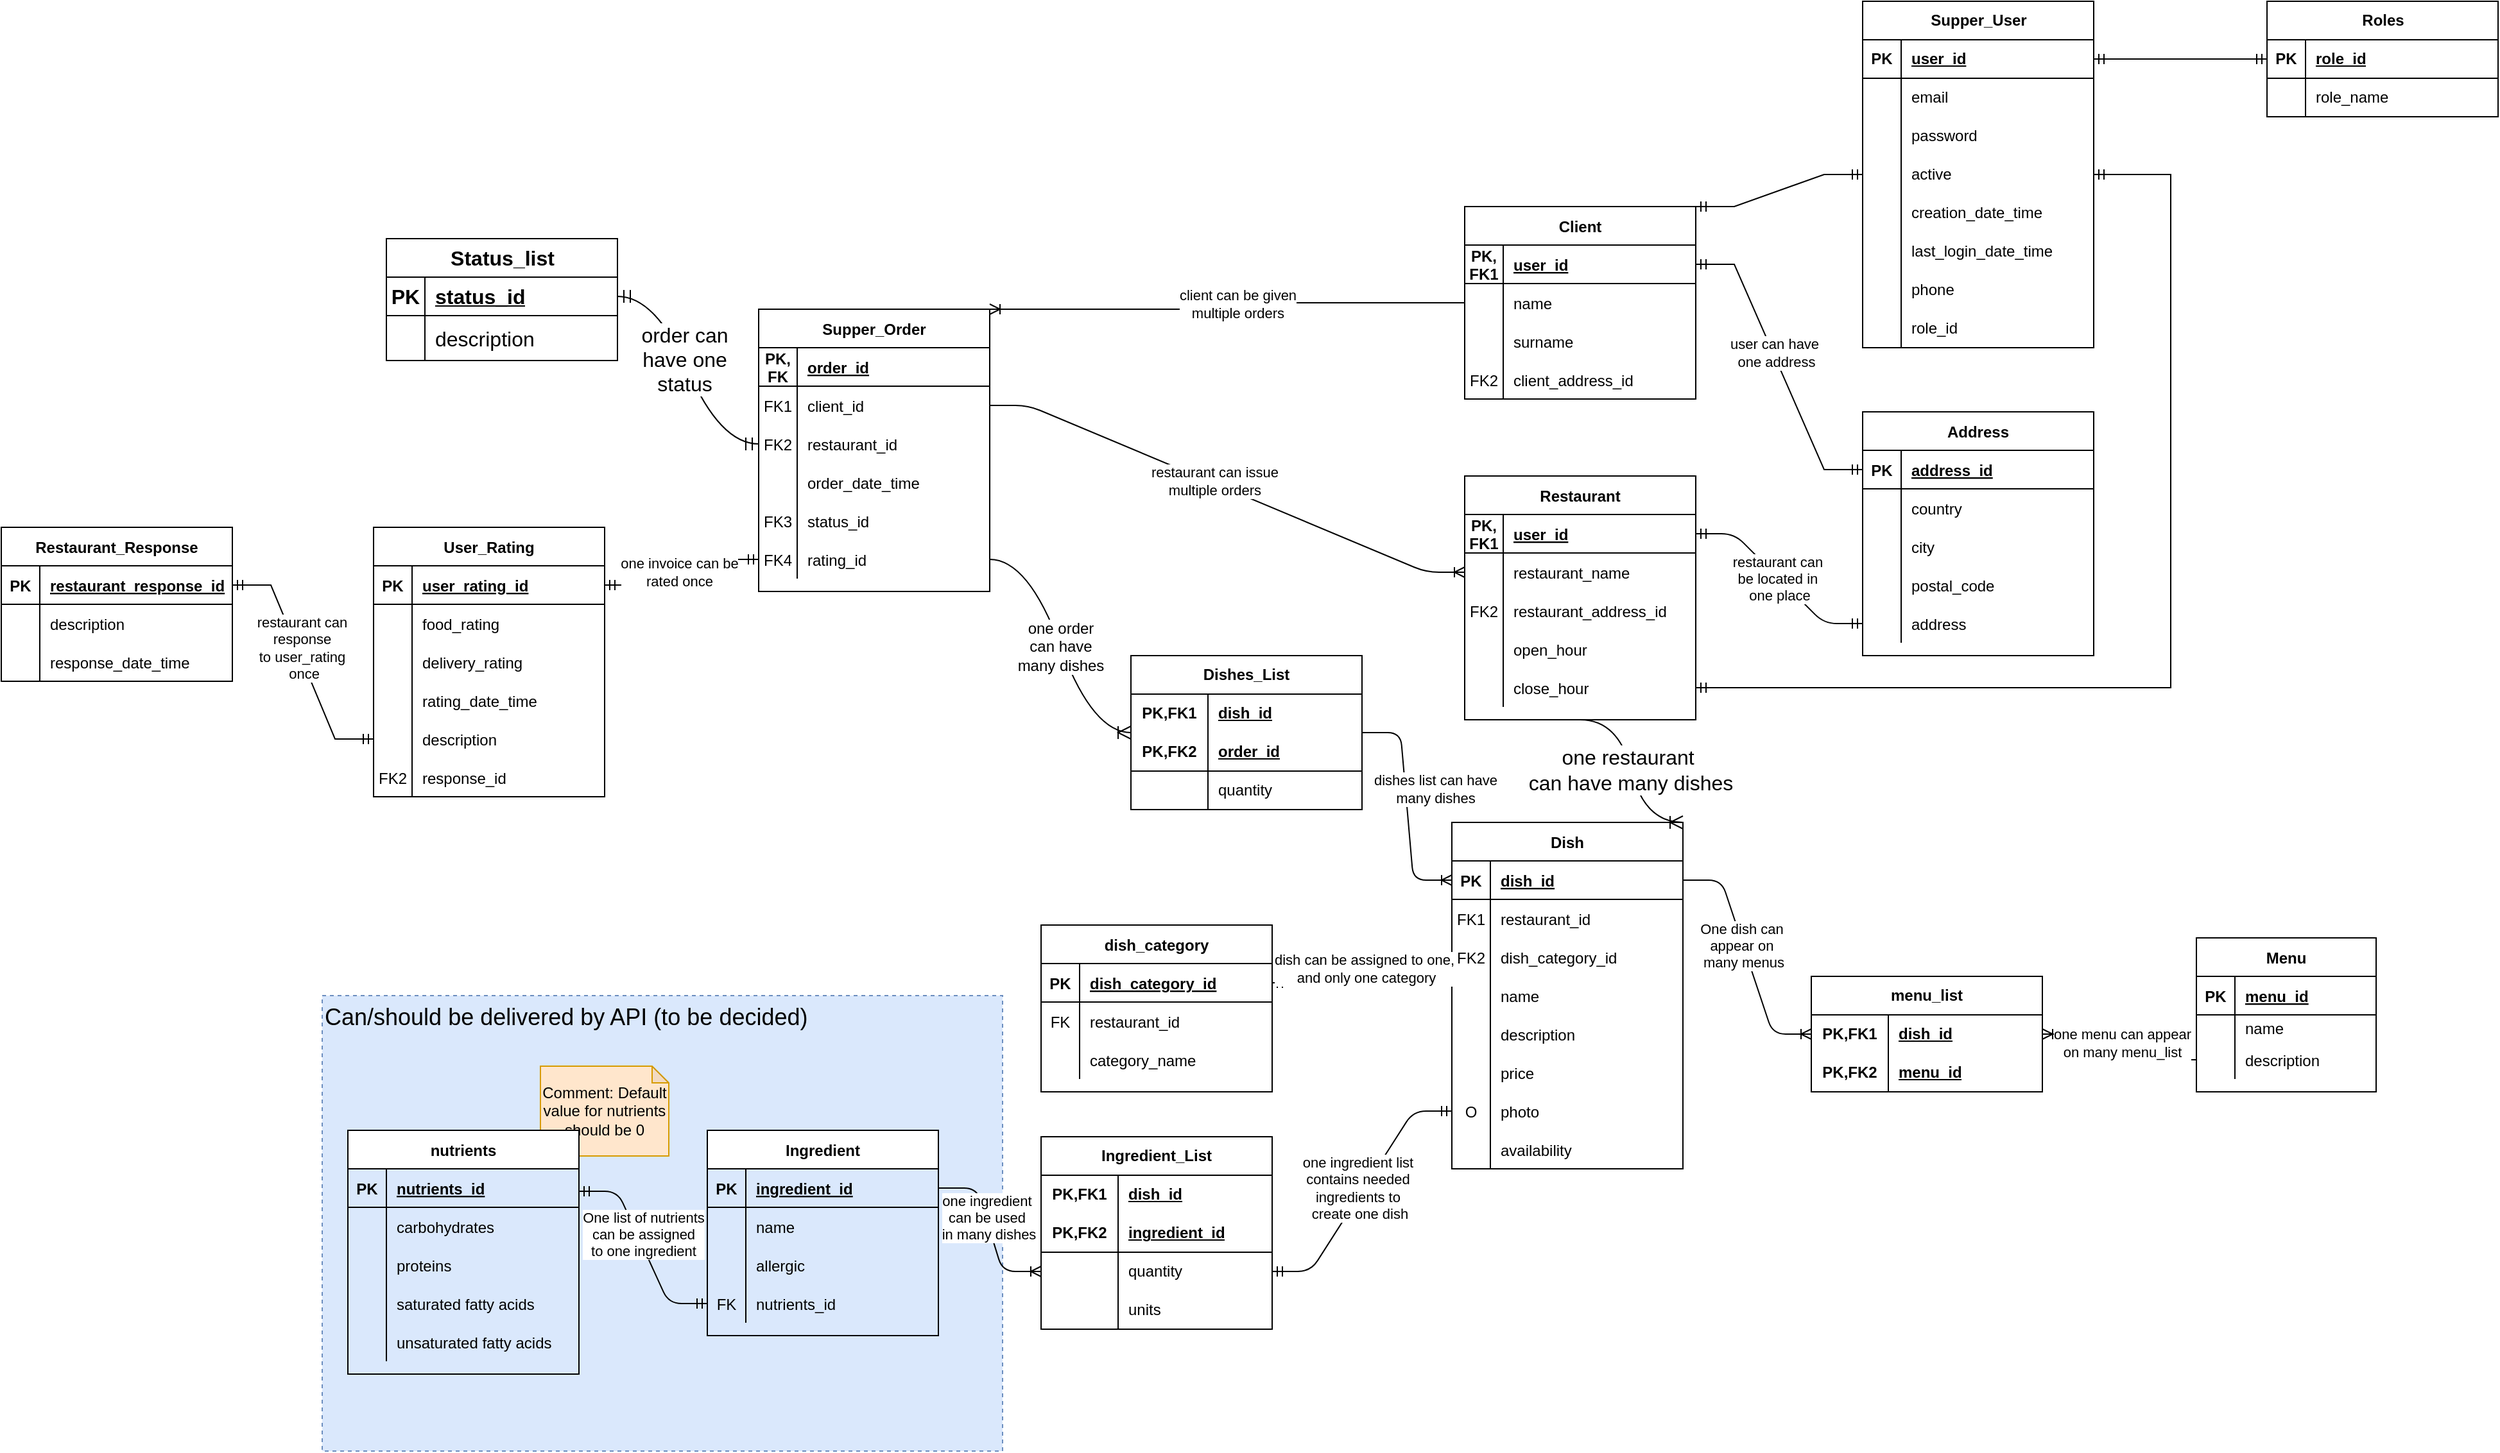 <mxfile version="22.1.21" type="device">
  <diagram id="R2lEEEUBdFMjLlhIrx00" name="Page-1">
    <mxGraphModel dx="2359" dy="1885" grid="1" gridSize="10" guides="1" tooltips="1" connect="1" arrows="1" fold="1" page="1" pageScale="1" pageWidth="850" pageHeight="1100" math="0" shadow="0" extFonts="Permanent Marker^https://fonts.googleapis.com/css?family=Permanent+Marker">
      <root>
        <mxCell id="0" />
        <mxCell id="1" parent="0" />
        <mxCell id="UkySI7y9IdCMt1zPW84x-1" value="&lt;div style=&quot;font-size: 18px&quot;&gt;Can/should be delivered by API (to be decided)&lt;font style=&quot;font-size: 18px&quot;&gt;&lt;br&gt;&lt;/font&gt;&lt;/div&gt;" style="rounded=0;whiteSpace=wrap;html=1;fillColor=#dae8fc;dashed=1;strokeColor=#6c8ebf;align=left;verticalAlign=top;" parent="1" vertex="1">
          <mxGeometry x="-240" y="655" width="530" height="355" as="geometry" />
        </mxCell>
        <mxCell id="DX8vmvetM_7_w5uKqNcJ-239" value="Comment: Default value for nutrients should be 0" style="shape=note;whiteSpace=wrap;html=1;backgroundOutline=1;darkOpacity=0.05;size=13;fillColor=#ffe6cc;strokeColor=#d79b00;" parent="1" vertex="1">
          <mxGeometry x="-70" y="710" width="100" height="70" as="geometry" />
        </mxCell>
        <mxCell id="DX8vmvetM_7_w5uKqNcJ-1" value="Client" style="shape=table;startSize=30;container=1;collapsible=1;childLayout=tableLayout;fixedRows=1;rowLines=0;fontStyle=1;align=center;resizeLast=1;" parent="1" vertex="1">
          <mxGeometry x="650" y="40" width="180" height="150" as="geometry">
            <mxRectangle x="40" y="110" width="60" height="30" as="alternateBounds" />
          </mxGeometry>
        </mxCell>
        <mxCell id="DX8vmvetM_7_w5uKqNcJ-2" value="" style="shape=partialRectangle;collapsible=0;dropTarget=0;pointerEvents=0;fillColor=none;top=0;left=0;bottom=1;right=0;points=[[0,0.5],[1,0.5]];portConstraint=eastwest;" parent="DX8vmvetM_7_w5uKqNcJ-1" vertex="1">
          <mxGeometry y="30" width="180" height="30" as="geometry" />
        </mxCell>
        <mxCell id="DX8vmvetM_7_w5uKqNcJ-3" value="PK, &#xa;FK1" style="shape=partialRectangle;connectable=0;fillColor=none;top=0;left=0;bottom=0;right=0;fontStyle=1;overflow=hidden;" parent="DX8vmvetM_7_w5uKqNcJ-2" vertex="1">
          <mxGeometry width="30" height="30" as="geometry">
            <mxRectangle width="30" height="30" as="alternateBounds" />
          </mxGeometry>
        </mxCell>
        <mxCell id="DX8vmvetM_7_w5uKqNcJ-4" value="user_id" style="shape=partialRectangle;connectable=0;fillColor=none;top=0;left=0;bottom=0;right=0;align=left;spacingLeft=6;fontStyle=5;overflow=hidden;" parent="DX8vmvetM_7_w5uKqNcJ-2" vertex="1">
          <mxGeometry x="30" width="150" height="30" as="geometry">
            <mxRectangle width="150" height="30" as="alternateBounds" />
          </mxGeometry>
        </mxCell>
        <mxCell id="DX8vmvetM_7_w5uKqNcJ-8" value="" style="shape=partialRectangle;collapsible=0;dropTarget=0;pointerEvents=0;fillColor=none;top=0;left=0;bottom=0;right=0;points=[[0,0.5],[1,0.5]];portConstraint=eastwest;" parent="DX8vmvetM_7_w5uKqNcJ-1" vertex="1">
          <mxGeometry y="60" width="180" height="30" as="geometry" />
        </mxCell>
        <mxCell id="DX8vmvetM_7_w5uKqNcJ-9" value="" style="shape=partialRectangle;connectable=0;fillColor=none;top=0;left=0;bottom=0;right=0;editable=1;overflow=hidden;" parent="DX8vmvetM_7_w5uKqNcJ-8" vertex="1">
          <mxGeometry width="30" height="30" as="geometry">
            <mxRectangle width="30" height="30" as="alternateBounds" />
          </mxGeometry>
        </mxCell>
        <mxCell id="DX8vmvetM_7_w5uKqNcJ-10" value="name" style="shape=partialRectangle;connectable=0;fillColor=none;top=0;left=0;bottom=0;right=0;align=left;spacingLeft=6;overflow=hidden;" parent="DX8vmvetM_7_w5uKqNcJ-8" vertex="1">
          <mxGeometry x="30" width="150" height="30" as="geometry">
            <mxRectangle width="150" height="30" as="alternateBounds" />
          </mxGeometry>
        </mxCell>
        <mxCell id="DX8vmvetM_7_w5uKqNcJ-11" value="" style="shape=partialRectangle;collapsible=0;dropTarget=0;pointerEvents=0;fillColor=none;top=0;left=0;bottom=0;right=0;points=[[0,0.5],[1,0.5]];portConstraint=eastwest;" parent="DX8vmvetM_7_w5uKqNcJ-1" vertex="1">
          <mxGeometry y="90" width="180" height="30" as="geometry" />
        </mxCell>
        <mxCell id="DX8vmvetM_7_w5uKqNcJ-12" value="" style="shape=partialRectangle;connectable=0;fillColor=none;top=0;left=0;bottom=0;right=0;editable=1;overflow=hidden;" parent="DX8vmvetM_7_w5uKqNcJ-11" vertex="1">
          <mxGeometry width="30" height="30" as="geometry">
            <mxRectangle width="30" height="30" as="alternateBounds" />
          </mxGeometry>
        </mxCell>
        <mxCell id="DX8vmvetM_7_w5uKqNcJ-13" value="surname" style="shape=partialRectangle;connectable=0;fillColor=none;top=0;left=0;bottom=0;right=0;align=left;spacingLeft=6;overflow=hidden;" parent="DX8vmvetM_7_w5uKqNcJ-11" vertex="1">
          <mxGeometry x="30" width="150" height="30" as="geometry">
            <mxRectangle width="150" height="30" as="alternateBounds" />
          </mxGeometry>
        </mxCell>
        <mxCell id="KvqsDcHJPtiXeQpWy8Im-111" value="" style="shape=partialRectangle;collapsible=0;dropTarget=0;pointerEvents=0;fillColor=none;top=0;left=0;bottom=0;right=0;points=[[0,0.5],[1,0.5]];portConstraint=eastwest;" parent="DX8vmvetM_7_w5uKqNcJ-1" vertex="1">
          <mxGeometry y="120" width="180" height="30" as="geometry" />
        </mxCell>
        <mxCell id="KvqsDcHJPtiXeQpWy8Im-112" value="FK2" style="shape=partialRectangle;connectable=0;fillColor=none;top=0;left=0;bottom=0;right=0;editable=1;overflow=hidden;" parent="KvqsDcHJPtiXeQpWy8Im-111" vertex="1">
          <mxGeometry width="30" height="30" as="geometry">
            <mxRectangle width="30" height="30" as="alternateBounds" />
          </mxGeometry>
        </mxCell>
        <mxCell id="KvqsDcHJPtiXeQpWy8Im-113" value="client_address_id" style="shape=partialRectangle;connectable=0;fillColor=none;top=0;left=0;bottom=0;right=0;align=left;spacingLeft=6;overflow=hidden;" parent="KvqsDcHJPtiXeQpWy8Im-111" vertex="1">
          <mxGeometry x="30" width="150" height="30" as="geometry">
            <mxRectangle width="150" height="30" as="alternateBounds" />
          </mxGeometry>
        </mxCell>
        <mxCell id="DX8vmvetM_7_w5uKqNcJ-164" value="Ingredient" style="shape=table;startSize=30;container=1;collapsible=1;childLayout=tableLayout;fixedRows=1;rowLines=0;fontStyle=1;align=center;resizeLast=1;" parent="1" vertex="1">
          <mxGeometry x="60" y="760" width="180" height="160" as="geometry" />
        </mxCell>
        <mxCell id="DX8vmvetM_7_w5uKqNcJ-165" value="" style="shape=partialRectangle;collapsible=0;dropTarget=0;pointerEvents=0;fillColor=none;top=0;left=0;bottom=1;right=0;points=[[0,0.5],[1,0.5]];portConstraint=eastwest;" parent="DX8vmvetM_7_w5uKqNcJ-164" vertex="1">
          <mxGeometry y="30" width="180" height="30" as="geometry" />
        </mxCell>
        <mxCell id="DX8vmvetM_7_w5uKqNcJ-166" value="PK" style="shape=partialRectangle;connectable=0;fillColor=none;top=0;left=0;bottom=0;right=0;fontStyle=1;overflow=hidden;" parent="DX8vmvetM_7_w5uKqNcJ-165" vertex="1">
          <mxGeometry width="30" height="30" as="geometry" />
        </mxCell>
        <mxCell id="DX8vmvetM_7_w5uKqNcJ-167" value="ingredient_id" style="shape=partialRectangle;connectable=0;fillColor=none;top=0;left=0;bottom=0;right=0;align=left;spacingLeft=6;fontStyle=5;overflow=hidden;" parent="DX8vmvetM_7_w5uKqNcJ-165" vertex="1">
          <mxGeometry x="30" width="150" height="30" as="geometry" />
        </mxCell>
        <mxCell id="DX8vmvetM_7_w5uKqNcJ-168" value="" style="shape=partialRectangle;collapsible=0;dropTarget=0;pointerEvents=0;fillColor=none;top=0;left=0;bottom=0;right=0;points=[[0,0.5],[1,0.5]];portConstraint=eastwest;" parent="DX8vmvetM_7_w5uKqNcJ-164" vertex="1">
          <mxGeometry y="60" width="180" height="30" as="geometry" />
        </mxCell>
        <mxCell id="DX8vmvetM_7_w5uKqNcJ-169" value="" style="shape=partialRectangle;connectable=0;fillColor=none;top=0;left=0;bottom=0;right=0;editable=1;overflow=hidden;" parent="DX8vmvetM_7_w5uKqNcJ-168" vertex="1">
          <mxGeometry width="30" height="30" as="geometry" />
        </mxCell>
        <mxCell id="DX8vmvetM_7_w5uKqNcJ-170" value="name" style="shape=partialRectangle;connectable=0;fillColor=none;top=0;left=0;bottom=0;right=0;align=left;spacingLeft=6;overflow=hidden;" parent="DX8vmvetM_7_w5uKqNcJ-168" vertex="1">
          <mxGeometry x="30" width="150" height="30" as="geometry" />
        </mxCell>
        <mxCell id="DX8vmvetM_7_w5uKqNcJ-171" value="" style="shape=partialRectangle;collapsible=0;dropTarget=0;pointerEvents=0;fillColor=none;top=0;left=0;bottom=0;right=0;points=[[0,0.5],[1,0.5]];portConstraint=eastwest;" parent="DX8vmvetM_7_w5uKqNcJ-164" vertex="1">
          <mxGeometry y="90" width="180" height="30" as="geometry" />
        </mxCell>
        <mxCell id="DX8vmvetM_7_w5uKqNcJ-172" value="" style="shape=partialRectangle;connectable=0;fillColor=none;top=0;left=0;bottom=0;right=0;editable=1;overflow=hidden;" parent="DX8vmvetM_7_w5uKqNcJ-171" vertex="1">
          <mxGeometry width="30" height="30" as="geometry" />
        </mxCell>
        <mxCell id="DX8vmvetM_7_w5uKqNcJ-173" value="allergic" style="shape=partialRectangle;connectable=0;fillColor=none;top=0;left=0;bottom=0;right=0;align=left;spacingLeft=6;overflow=hidden;" parent="DX8vmvetM_7_w5uKqNcJ-171" vertex="1">
          <mxGeometry x="30" width="150" height="30" as="geometry" />
        </mxCell>
        <mxCell id="DX8vmvetM_7_w5uKqNcJ-174" value="" style="shape=partialRectangle;collapsible=0;dropTarget=0;pointerEvents=0;fillColor=none;top=0;left=0;bottom=0;right=0;points=[[0,0.5],[1,0.5]];portConstraint=eastwest;" parent="DX8vmvetM_7_w5uKqNcJ-164" vertex="1">
          <mxGeometry y="120" width="180" height="30" as="geometry" />
        </mxCell>
        <mxCell id="DX8vmvetM_7_w5uKqNcJ-175" value="FK" style="shape=partialRectangle;connectable=0;fillColor=none;top=0;left=0;bottom=0;right=0;editable=1;overflow=hidden;" parent="DX8vmvetM_7_w5uKqNcJ-174" vertex="1">
          <mxGeometry width="30" height="30" as="geometry" />
        </mxCell>
        <mxCell id="DX8vmvetM_7_w5uKqNcJ-176" value="nutrients_id" style="shape=partialRectangle;connectable=0;fillColor=none;top=0;left=0;bottom=0;right=0;align=left;spacingLeft=6;overflow=hidden;" parent="DX8vmvetM_7_w5uKqNcJ-174" vertex="1">
          <mxGeometry x="30" width="150" height="30" as="geometry" />
        </mxCell>
        <mxCell id="DX8vmvetM_7_w5uKqNcJ-30" value="Dish" style="shape=table;startSize=30;container=1;collapsible=1;childLayout=tableLayout;fixedRows=1;rowLines=0;fontStyle=1;align=center;resizeLast=1;" parent="1" vertex="1">
          <mxGeometry x="640" y="520" width="180" height="270" as="geometry" />
        </mxCell>
        <mxCell id="DX8vmvetM_7_w5uKqNcJ-31" value="" style="shape=partialRectangle;collapsible=0;dropTarget=0;pointerEvents=0;fillColor=none;top=0;left=0;bottom=1;right=0;points=[[0,0.5],[1,0.5]];portConstraint=eastwest;" parent="DX8vmvetM_7_w5uKqNcJ-30" vertex="1">
          <mxGeometry y="30" width="180" height="30" as="geometry" />
        </mxCell>
        <mxCell id="DX8vmvetM_7_w5uKqNcJ-32" value="PK" style="shape=partialRectangle;connectable=0;fillColor=none;top=0;left=0;bottom=0;right=0;fontStyle=1;overflow=hidden;" parent="DX8vmvetM_7_w5uKqNcJ-31" vertex="1">
          <mxGeometry width="30" height="30" as="geometry">
            <mxRectangle width="30" height="30" as="alternateBounds" />
          </mxGeometry>
        </mxCell>
        <mxCell id="DX8vmvetM_7_w5uKqNcJ-33" value="dish_id" style="shape=partialRectangle;connectable=0;fillColor=none;top=0;left=0;bottom=0;right=0;align=left;spacingLeft=6;fontStyle=5;overflow=hidden;" parent="DX8vmvetM_7_w5uKqNcJ-31" vertex="1">
          <mxGeometry x="30" width="150" height="30" as="geometry">
            <mxRectangle width="150" height="30" as="alternateBounds" />
          </mxGeometry>
        </mxCell>
        <mxCell id="DX8vmvetM_7_w5uKqNcJ-34" value="" style="shape=partialRectangle;collapsible=0;dropTarget=0;pointerEvents=0;fillColor=none;top=0;left=0;bottom=0;right=0;points=[[0,0.5],[1,0.5]];portConstraint=eastwest;" parent="DX8vmvetM_7_w5uKqNcJ-30" vertex="1">
          <mxGeometry y="60" width="180" height="30" as="geometry" />
        </mxCell>
        <mxCell id="DX8vmvetM_7_w5uKqNcJ-35" value="FK1" style="shape=partialRectangle;connectable=0;fillColor=none;top=0;left=0;bottom=0;right=0;editable=1;overflow=hidden;" parent="DX8vmvetM_7_w5uKqNcJ-34" vertex="1">
          <mxGeometry width="30" height="30" as="geometry">
            <mxRectangle width="30" height="30" as="alternateBounds" />
          </mxGeometry>
        </mxCell>
        <mxCell id="DX8vmvetM_7_w5uKqNcJ-36" value="restaurant_id" style="shape=partialRectangle;connectable=0;fillColor=none;top=0;left=0;bottom=0;right=0;align=left;spacingLeft=6;overflow=hidden;" parent="DX8vmvetM_7_w5uKqNcJ-34" vertex="1">
          <mxGeometry x="30" width="150" height="30" as="geometry">
            <mxRectangle width="150" height="30" as="alternateBounds" />
          </mxGeometry>
        </mxCell>
        <mxCell id="DX8vmvetM_7_w5uKqNcJ-40" value="" style="shape=partialRectangle;collapsible=0;dropTarget=0;pointerEvents=0;fillColor=none;top=0;left=0;bottom=0;right=0;points=[[0,0.5],[1,0.5]];portConstraint=eastwest;" parent="DX8vmvetM_7_w5uKqNcJ-30" vertex="1">
          <mxGeometry y="90" width="180" height="30" as="geometry" />
        </mxCell>
        <mxCell id="DX8vmvetM_7_w5uKqNcJ-41" value="FK2" style="shape=partialRectangle;connectable=0;fillColor=none;top=0;left=0;bottom=0;right=0;editable=1;overflow=hidden;" parent="DX8vmvetM_7_w5uKqNcJ-40" vertex="1">
          <mxGeometry width="30" height="30" as="geometry">
            <mxRectangle width="30" height="30" as="alternateBounds" />
          </mxGeometry>
        </mxCell>
        <mxCell id="DX8vmvetM_7_w5uKqNcJ-42" value="dish_category_id" style="shape=partialRectangle;connectable=0;fillColor=none;top=0;left=0;bottom=0;right=0;align=left;spacingLeft=6;overflow=hidden;" parent="DX8vmvetM_7_w5uKqNcJ-40" vertex="1">
          <mxGeometry x="30" width="150" height="30" as="geometry">
            <mxRectangle width="150" height="30" as="alternateBounds" />
          </mxGeometry>
        </mxCell>
        <mxCell id="DX8vmvetM_7_w5uKqNcJ-128" value="" style="shape=partialRectangle;collapsible=0;dropTarget=0;pointerEvents=0;fillColor=none;top=0;left=0;bottom=0;right=0;points=[[0,0.5],[1,0.5]];portConstraint=eastwest;" parent="DX8vmvetM_7_w5uKqNcJ-30" vertex="1">
          <mxGeometry y="120" width="180" height="30" as="geometry" />
        </mxCell>
        <mxCell id="DX8vmvetM_7_w5uKqNcJ-129" value="" style="shape=partialRectangle;connectable=0;fillColor=none;top=0;left=0;bottom=0;right=0;editable=1;overflow=hidden;" parent="DX8vmvetM_7_w5uKqNcJ-128" vertex="1">
          <mxGeometry width="30" height="30" as="geometry">
            <mxRectangle width="30" height="30" as="alternateBounds" />
          </mxGeometry>
        </mxCell>
        <mxCell id="DX8vmvetM_7_w5uKqNcJ-130" value="name" style="shape=partialRectangle;connectable=0;fillColor=none;top=0;left=0;bottom=0;right=0;align=left;spacingLeft=6;overflow=hidden;" parent="DX8vmvetM_7_w5uKqNcJ-128" vertex="1">
          <mxGeometry x="30" width="150" height="30" as="geometry">
            <mxRectangle width="150" height="30" as="alternateBounds" />
          </mxGeometry>
        </mxCell>
        <mxCell id="DX8vmvetM_7_w5uKqNcJ-131" value="" style="shape=partialRectangle;collapsible=0;dropTarget=0;pointerEvents=0;fillColor=none;top=0;left=0;bottom=0;right=0;points=[[0,0.5],[1,0.5]];portConstraint=eastwest;" parent="DX8vmvetM_7_w5uKqNcJ-30" vertex="1">
          <mxGeometry y="150" width="180" height="30" as="geometry" />
        </mxCell>
        <mxCell id="DX8vmvetM_7_w5uKqNcJ-132" value="" style="shape=partialRectangle;connectable=0;fillColor=none;top=0;left=0;bottom=0;right=0;editable=1;overflow=hidden;" parent="DX8vmvetM_7_w5uKqNcJ-131" vertex="1">
          <mxGeometry width="30" height="30" as="geometry">
            <mxRectangle width="30" height="30" as="alternateBounds" />
          </mxGeometry>
        </mxCell>
        <mxCell id="DX8vmvetM_7_w5uKqNcJ-133" value="description" style="shape=partialRectangle;connectable=0;fillColor=none;top=0;left=0;bottom=0;right=0;align=left;spacingLeft=6;overflow=hidden;" parent="DX8vmvetM_7_w5uKqNcJ-131" vertex="1">
          <mxGeometry x="30" width="150" height="30" as="geometry">
            <mxRectangle width="150" height="30" as="alternateBounds" />
          </mxGeometry>
        </mxCell>
        <mxCell id="DX8vmvetM_7_w5uKqNcJ-134" value="" style="shape=partialRectangle;collapsible=0;dropTarget=0;pointerEvents=0;fillColor=none;top=0;left=0;bottom=0;right=0;points=[[0,0.5],[1,0.5]];portConstraint=eastwest;" parent="DX8vmvetM_7_w5uKqNcJ-30" vertex="1">
          <mxGeometry y="180" width="180" height="30" as="geometry" />
        </mxCell>
        <mxCell id="DX8vmvetM_7_w5uKqNcJ-135" value="" style="shape=partialRectangle;connectable=0;fillColor=none;top=0;left=0;bottom=0;right=0;editable=1;overflow=hidden;" parent="DX8vmvetM_7_w5uKqNcJ-134" vertex="1">
          <mxGeometry width="30" height="30" as="geometry">
            <mxRectangle width="30" height="30" as="alternateBounds" />
          </mxGeometry>
        </mxCell>
        <mxCell id="DX8vmvetM_7_w5uKqNcJ-136" value="price" style="shape=partialRectangle;connectable=0;fillColor=none;top=0;left=0;bottom=0;right=0;align=left;spacingLeft=6;overflow=hidden;" parent="DX8vmvetM_7_w5uKqNcJ-134" vertex="1">
          <mxGeometry x="30" width="150" height="30" as="geometry">
            <mxRectangle width="150" height="30" as="alternateBounds" />
          </mxGeometry>
        </mxCell>
        <mxCell id="DX8vmvetM_7_w5uKqNcJ-140" value="" style="shape=partialRectangle;collapsible=0;dropTarget=0;pointerEvents=0;fillColor=none;top=0;left=0;bottom=0;right=0;points=[[0,0.5],[1,0.5]];portConstraint=eastwest;" parent="DX8vmvetM_7_w5uKqNcJ-30" vertex="1">
          <mxGeometry y="210" width="180" height="30" as="geometry" />
        </mxCell>
        <mxCell id="DX8vmvetM_7_w5uKqNcJ-141" value="O" style="shape=partialRectangle;connectable=0;fillColor=none;top=0;left=0;bottom=0;right=0;editable=1;overflow=hidden;" parent="DX8vmvetM_7_w5uKqNcJ-140" vertex="1">
          <mxGeometry width="30" height="30" as="geometry">
            <mxRectangle width="30" height="30" as="alternateBounds" />
          </mxGeometry>
        </mxCell>
        <mxCell id="DX8vmvetM_7_w5uKqNcJ-142" value="photo" style="shape=partialRectangle;connectable=0;fillColor=none;top=0;left=0;bottom=0;right=0;align=left;spacingLeft=6;overflow=hidden;" parent="DX8vmvetM_7_w5uKqNcJ-140" vertex="1">
          <mxGeometry x="30" width="150" height="30" as="geometry">
            <mxRectangle width="150" height="30" as="alternateBounds" />
          </mxGeometry>
        </mxCell>
        <mxCell id="DX8vmvetM_7_w5uKqNcJ-143" value="" style="shape=partialRectangle;collapsible=0;dropTarget=0;pointerEvents=0;fillColor=none;top=0;left=0;bottom=0;right=0;points=[[0,0.5],[1,0.5]];portConstraint=eastwest;" parent="DX8vmvetM_7_w5uKqNcJ-30" vertex="1">
          <mxGeometry y="240" width="180" height="30" as="geometry" />
        </mxCell>
        <mxCell id="DX8vmvetM_7_w5uKqNcJ-144" value="" style="shape=partialRectangle;connectable=0;fillColor=none;top=0;left=0;bottom=0;right=0;editable=1;overflow=hidden;" parent="DX8vmvetM_7_w5uKqNcJ-143" vertex="1">
          <mxGeometry width="30" height="30" as="geometry">
            <mxRectangle width="30" height="30" as="alternateBounds" />
          </mxGeometry>
        </mxCell>
        <mxCell id="DX8vmvetM_7_w5uKqNcJ-145" value="availability" style="shape=partialRectangle;connectable=0;fillColor=none;top=0;left=0;bottom=0;right=0;align=left;spacingLeft=6;overflow=hidden;" parent="DX8vmvetM_7_w5uKqNcJ-143" vertex="1">
          <mxGeometry x="30" width="150" height="30" as="geometry">
            <mxRectangle width="150" height="30" as="alternateBounds" />
          </mxGeometry>
        </mxCell>
        <mxCell id="DX8vmvetM_7_w5uKqNcJ-194" value="" style="edgeStyle=entityRelationEdgeStyle;fontSize=12;html=1;endArrow=ERmandOne;startArrow=ERmandOne;exitX=1;exitY=0.5;exitDx=0;exitDy=0;entryX=0;entryY=0.5;entryDx=0;entryDy=0;" parent="1" source="DX8vmvetM_7_w5uKqNcJ-71" target="DX8vmvetM_7_w5uKqNcJ-40" edge="1">
          <mxGeometry width="100" height="100" relative="1" as="geometry">
            <mxPoint x="550" y="610" as="sourcePoint" />
            <mxPoint x="650" y="510" as="targetPoint" />
          </mxGeometry>
        </mxCell>
        <mxCell id="DX8vmvetM_7_w5uKqNcJ-230" value="&lt;div&gt;dish can be assigned to one,&amp;nbsp;&lt;/div&gt;&lt;div&gt;and only one category&lt;/div&gt;" style="edgeLabel;html=1;align=center;verticalAlign=middle;resizable=0;points=[];" parent="DX8vmvetM_7_w5uKqNcJ-194" vertex="1" connectable="0">
          <mxGeometry x="-0.101" y="-2" relative="1" as="geometry">
            <mxPoint x="8.97" y="-4.62" as="offset" />
          </mxGeometry>
        </mxCell>
        <mxCell id="DX8vmvetM_7_w5uKqNcJ-57" value="Supper_Order" style="shape=table;startSize=30;container=1;collapsible=1;childLayout=tableLayout;fixedRows=1;rowLines=0;fontStyle=1;align=center;resizeLast=1;" parent="1" vertex="1">
          <mxGeometry x="100" y="120" width="180" height="220" as="geometry" />
        </mxCell>
        <mxCell id="DX8vmvetM_7_w5uKqNcJ-58" value="" style="shape=partialRectangle;collapsible=0;dropTarget=0;pointerEvents=0;fillColor=none;top=0;left=0;bottom=1;right=0;points=[[0,0.5],[1,0.5]];portConstraint=eastwest;" parent="DX8vmvetM_7_w5uKqNcJ-57" vertex="1">
          <mxGeometry y="30" width="180" height="30" as="geometry" />
        </mxCell>
        <mxCell id="DX8vmvetM_7_w5uKqNcJ-59" value="PK,&#xa;FK" style="shape=partialRectangle;connectable=0;fillColor=none;top=0;left=0;bottom=0;right=0;fontStyle=1;overflow=hidden;" parent="DX8vmvetM_7_w5uKqNcJ-58" vertex="1">
          <mxGeometry width="30" height="30" as="geometry">
            <mxRectangle width="30" height="30" as="alternateBounds" />
          </mxGeometry>
        </mxCell>
        <mxCell id="DX8vmvetM_7_w5uKqNcJ-60" value="order_id" style="shape=partialRectangle;connectable=0;fillColor=none;top=0;left=0;bottom=0;right=0;align=left;spacingLeft=6;fontStyle=5;overflow=hidden;" parent="DX8vmvetM_7_w5uKqNcJ-58" vertex="1">
          <mxGeometry x="30" width="150" height="30" as="geometry">
            <mxRectangle width="150" height="30" as="alternateBounds" />
          </mxGeometry>
        </mxCell>
        <mxCell id="DX8vmvetM_7_w5uKqNcJ-61" value="" style="shape=partialRectangle;collapsible=0;dropTarget=0;pointerEvents=0;fillColor=none;top=0;left=0;bottom=0;right=0;points=[[0,0.5],[1,0.5]];portConstraint=eastwest;" parent="DX8vmvetM_7_w5uKqNcJ-57" vertex="1">
          <mxGeometry y="60" width="180" height="30" as="geometry" />
        </mxCell>
        <mxCell id="DX8vmvetM_7_w5uKqNcJ-62" value="FK1" style="shape=partialRectangle;connectable=0;fillColor=none;top=0;left=0;bottom=0;right=0;editable=1;overflow=hidden;" parent="DX8vmvetM_7_w5uKqNcJ-61" vertex="1">
          <mxGeometry width="30" height="30" as="geometry">
            <mxRectangle width="30" height="30" as="alternateBounds" />
          </mxGeometry>
        </mxCell>
        <mxCell id="DX8vmvetM_7_w5uKqNcJ-63" value="client_id" style="shape=partialRectangle;connectable=0;fillColor=none;top=0;left=0;bottom=0;right=0;align=left;spacingLeft=6;overflow=hidden;" parent="DX8vmvetM_7_w5uKqNcJ-61" vertex="1">
          <mxGeometry x="30" width="150" height="30" as="geometry">
            <mxRectangle width="150" height="30" as="alternateBounds" />
          </mxGeometry>
        </mxCell>
        <mxCell id="DX8vmvetM_7_w5uKqNcJ-64" value="" style="shape=partialRectangle;collapsible=0;dropTarget=0;pointerEvents=0;fillColor=none;top=0;left=0;bottom=0;right=0;points=[[0,0.5],[1,0.5]];portConstraint=eastwest;" parent="DX8vmvetM_7_w5uKqNcJ-57" vertex="1">
          <mxGeometry y="90" width="180" height="30" as="geometry" />
        </mxCell>
        <mxCell id="DX8vmvetM_7_w5uKqNcJ-65" value="FK2" style="shape=partialRectangle;connectable=0;fillColor=none;top=0;left=0;bottom=0;right=0;editable=1;overflow=hidden;" parent="DX8vmvetM_7_w5uKqNcJ-64" vertex="1">
          <mxGeometry width="30" height="30" as="geometry">
            <mxRectangle width="30" height="30" as="alternateBounds" />
          </mxGeometry>
        </mxCell>
        <mxCell id="DX8vmvetM_7_w5uKqNcJ-66" value="restaurant_id" style="shape=partialRectangle;connectable=0;fillColor=none;top=0;left=0;bottom=0;right=0;align=left;spacingLeft=6;overflow=hidden;" parent="DX8vmvetM_7_w5uKqNcJ-64" vertex="1">
          <mxGeometry x="30" width="150" height="30" as="geometry">
            <mxRectangle width="150" height="30" as="alternateBounds" />
          </mxGeometry>
        </mxCell>
        <mxCell id="DX8vmvetM_7_w5uKqNcJ-220" value="" style="shape=partialRectangle;collapsible=0;dropTarget=0;pointerEvents=0;fillColor=none;top=0;left=0;bottom=0;right=0;points=[[0,0.5],[1,0.5]];portConstraint=eastwest;" parent="DX8vmvetM_7_w5uKqNcJ-57" vertex="1">
          <mxGeometry y="120" width="180" height="30" as="geometry" />
        </mxCell>
        <mxCell id="DX8vmvetM_7_w5uKqNcJ-221" value="" style="shape=partialRectangle;connectable=0;fillColor=none;top=0;left=0;bottom=0;right=0;editable=1;overflow=hidden;" parent="DX8vmvetM_7_w5uKqNcJ-220" vertex="1">
          <mxGeometry width="30" height="30" as="geometry">
            <mxRectangle width="30" height="30" as="alternateBounds" />
          </mxGeometry>
        </mxCell>
        <mxCell id="DX8vmvetM_7_w5uKqNcJ-222" value="order_date_time" style="shape=partialRectangle;connectable=0;fillColor=none;top=0;left=0;bottom=0;right=0;align=left;spacingLeft=6;overflow=hidden;" parent="DX8vmvetM_7_w5uKqNcJ-220" vertex="1">
          <mxGeometry x="30" width="150" height="30" as="geometry">
            <mxRectangle width="150" height="30" as="alternateBounds" />
          </mxGeometry>
        </mxCell>
        <mxCell id="DX8vmvetM_7_w5uKqNcJ-251" value="" style="shape=partialRectangle;collapsible=0;dropTarget=0;pointerEvents=0;fillColor=none;top=0;left=0;bottom=0;right=0;points=[[0,0.5],[1,0.5]];portConstraint=eastwest;" parent="DX8vmvetM_7_w5uKqNcJ-57" vertex="1">
          <mxGeometry y="150" width="180" height="30" as="geometry" />
        </mxCell>
        <mxCell id="DX8vmvetM_7_w5uKqNcJ-252" value="FK3" style="shape=partialRectangle;connectable=0;fillColor=none;top=0;left=0;bottom=0;right=0;editable=1;overflow=hidden;" parent="DX8vmvetM_7_w5uKqNcJ-251" vertex="1">
          <mxGeometry width="30" height="30" as="geometry">
            <mxRectangle width="30" height="30" as="alternateBounds" />
          </mxGeometry>
        </mxCell>
        <mxCell id="DX8vmvetM_7_w5uKqNcJ-253" value="status_id" style="shape=partialRectangle;connectable=0;fillColor=none;top=0;left=0;bottom=0;right=0;align=left;spacingLeft=6;overflow=hidden;" parent="DX8vmvetM_7_w5uKqNcJ-251" vertex="1">
          <mxGeometry x="30" width="150" height="30" as="geometry">
            <mxRectangle width="150" height="30" as="alternateBounds" />
          </mxGeometry>
        </mxCell>
        <mxCell id="DX8vmvetM_7_w5uKqNcJ-254" value="" style="shape=partialRectangle;collapsible=0;dropTarget=0;pointerEvents=0;fillColor=none;top=0;left=0;bottom=0;right=0;points=[[0,0.5],[1,0.5]];portConstraint=eastwest;" parent="DX8vmvetM_7_w5uKqNcJ-57" vertex="1">
          <mxGeometry y="180" width="180" height="30" as="geometry" />
        </mxCell>
        <mxCell id="DX8vmvetM_7_w5uKqNcJ-255" value="FK4" style="shape=partialRectangle;connectable=0;fillColor=none;top=0;left=0;bottom=0;right=0;editable=1;overflow=hidden;" parent="DX8vmvetM_7_w5uKqNcJ-254" vertex="1">
          <mxGeometry width="30" height="30" as="geometry">
            <mxRectangle width="30" height="30" as="alternateBounds" />
          </mxGeometry>
        </mxCell>
        <mxCell id="DX8vmvetM_7_w5uKqNcJ-256" value="rating_id" style="shape=partialRectangle;connectable=0;fillColor=none;top=0;left=0;bottom=0;right=0;align=left;spacingLeft=6;overflow=hidden;" parent="DX8vmvetM_7_w5uKqNcJ-254" vertex="1">
          <mxGeometry x="30" width="150" height="30" as="geometry">
            <mxRectangle width="150" height="30" as="alternateBounds" />
          </mxGeometry>
        </mxCell>
        <mxCell id="DX8vmvetM_7_w5uKqNcJ-223" value="" style="edgeStyle=entityRelationEdgeStyle;fontSize=12;html=1;endArrow=ERmandOne;startArrow=ERmandOne;exitX=1;exitY=0.5;exitDx=0;exitDy=0;entryX=0;entryY=0.5;entryDx=0;entryDy=0;" parent="1" source="DX8vmvetM_7_w5uKqNcJ-18" target="DX8vmvetM_7_w5uKqNcJ-211" edge="1">
          <mxGeometry width="100" height="100" relative="1" as="geometry">
            <mxPoint x="540" y="470" as="sourcePoint" />
            <mxPoint x="640" y="370" as="targetPoint" />
          </mxGeometry>
        </mxCell>
        <mxCell id="DX8vmvetM_7_w5uKqNcJ-233" value="&lt;div&gt;restaurant can&amp;nbsp;&lt;/div&gt;&lt;div&gt;be located in&amp;nbsp;&lt;/div&gt;&lt;div&gt;one place&lt;/div&gt;" style="edgeLabel;html=1;align=center;verticalAlign=middle;resizable=0;points=[];" parent="DX8vmvetM_7_w5uKqNcJ-223" vertex="1" connectable="0">
          <mxGeometry x="-0.011" relative="1" as="geometry">
            <mxPoint as="offset" />
          </mxGeometry>
        </mxCell>
        <mxCell id="DX8vmvetM_7_w5uKqNcJ-177" value="nutrients" style="shape=table;startSize=30;container=1;collapsible=1;childLayout=tableLayout;fixedRows=1;rowLines=0;fontStyle=1;align=center;resizeLast=1;" parent="1" vertex="1">
          <mxGeometry x="-220" y="760" width="180" height="190" as="geometry" />
        </mxCell>
        <mxCell id="DX8vmvetM_7_w5uKqNcJ-178" value="" style="shape=partialRectangle;collapsible=0;dropTarget=0;pointerEvents=0;fillColor=none;top=0;left=0;bottom=1;right=0;points=[[0,0.5],[1,0.5]];portConstraint=eastwest;" parent="DX8vmvetM_7_w5uKqNcJ-177" vertex="1">
          <mxGeometry y="30" width="180" height="30" as="geometry" />
        </mxCell>
        <mxCell id="DX8vmvetM_7_w5uKqNcJ-179" value="PK" style="shape=partialRectangle;connectable=0;fillColor=none;top=0;left=0;bottom=0;right=0;fontStyle=1;overflow=hidden;" parent="DX8vmvetM_7_w5uKqNcJ-178" vertex="1">
          <mxGeometry width="30" height="30" as="geometry" />
        </mxCell>
        <mxCell id="DX8vmvetM_7_w5uKqNcJ-180" value="nutrients_id" style="shape=partialRectangle;connectable=0;fillColor=none;top=0;left=0;bottom=0;right=0;align=left;spacingLeft=6;fontStyle=5;overflow=hidden;" parent="DX8vmvetM_7_w5uKqNcJ-178" vertex="1">
          <mxGeometry x="30" width="150" height="30" as="geometry" />
        </mxCell>
        <mxCell id="DX8vmvetM_7_w5uKqNcJ-181" value="" style="shape=partialRectangle;collapsible=0;dropTarget=0;pointerEvents=0;fillColor=none;top=0;left=0;bottom=0;right=0;points=[[0,0.5],[1,0.5]];portConstraint=eastwest;" parent="DX8vmvetM_7_w5uKqNcJ-177" vertex="1">
          <mxGeometry y="60" width="180" height="30" as="geometry" />
        </mxCell>
        <mxCell id="DX8vmvetM_7_w5uKqNcJ-182" value="" style="shape=partialRectangle;connectable=0;fillColor=none;top=0;left=0;bottom=0;right=0;editable=1;overflow=hidden;" parent="DX8vmvetM_7_w5uKqNcJ-181" vertex="1">
          <mxGeometry width="30" height="30" as="geometry" />
        </mxCell>
        <mxCell id="DX8vmvetM_7_w5uKqNcJ-183" value="carbohydrates" style="shape=partialRectangle;connectable=0;fillColor=none;top=0;left=0;bottom=0;right=0;align=left;spacingLeft=6;overflow=hidden;" parent="DX8vmvetM_7_w5uKqNcJ-181" vertex="1">
          <mxGeometry x="30" width="150" height="30" as="geometry" />
        </mxCell>
        <mxCell id="DX8vmvetM_7_w5uKqNcJ-184" value="" style="shape=partialRectangle;collapsible=0;dropTarget=0;pointerEvents=0;fillColor=none;top=0;left=0;bottom=0;right=0;points=[[0,0.5],[1,0.5]];portConstraint=eastwest;" parent="DX8vmvetM_7_w5uKqNcJ-177" vertex="1">
          <mxGeometry y="90" width="180" height="30" as="geometry" />
        </mxCell>
        <mxCell id="DX8vmvetM_7_w5uKqNcJ-185" value="" style="shape=partialRectangle;connectable=0;fillColor=none;top=0;left=0;bottom=0;right=0;editable=1;overflow=hidden;" parent="DX8vmvetM_7_w5uKqNcJ-184" vertex="1">
          <mxGeometry width="30" height="30" as="geometry" />
        </mxCell>
        <mxCell id="DX8vmvetM_7_w5uKqNcJ-186" value="proteins" style="shape=partialRectangle;connectable=0;fillColor=none;top=0;left=0;bottom=0;right=0;align=left;spacingLeft=6;overflow=hidden;" parent="DX8vmvetM_7_w5uKqNcJ-184" vertex="1">
          <mxGeometry x="30" width="150" height="30" as="geometry" />
        </mxCell>
        <mxCell id="DX8vmvetM_7_w5uKqNcJ-187" value="" style="shape=partialRectangle;collapsible=0;dropTarget=0;pointerEvents=0;fillColor=none;top=0;left=0;bottom=0;right=0;points=[[0,0.5],[1,0.5]];portConstraint=eastwest;" parent="DX8vmvetM_7_w5uKqNcJ-177" vertex="1">
          <mxGeometry y="120" width="180" height="30" as="geometry" />
        </mxCell>
        <mxCell id="DX8vmvetM_7_w5uKqNcJ-188" value="" style="shape=partialRectangle;connectable=0;fillColor=none;top=0;left=0;bottom=0;right=0;editable=1;overflow=hidden;" parent="DX8vmvetM_7_w5uKqNcJ-187" vertex="1">
          <mxGeometry width="30" height="30" as="geometry" />
        </mxCell>
        <mxCell id="DX8vmvetM_7_w5uKqNcJ-189" value="saturated fatty acids" style="shape=partialRectangle;connectable=0;fillColor=none;top=0;left=0;bottom=0;right=0;align=left;spacingLeft=6;overflow=hidden;" parent="DX8vmvetM_7_w5uKqNcJ-187" vertex="1">
          <mxGeometry x="30" width="150" height="30" as="geometry" />
        </mxCell>
        <mxCell id="DX8vmvetM_7_w5uKqNcJ-234" value="" style="shape=partialRectangle;collapsible=0;dropTarget=0;pointerEvents=0;fillColor=none;top=0;left=0;bottom=0;right=0;points=[[0,0.5],[1,0.5]];portConstraint=eastwest;" parent="DX8vmvetM_7_w5uKqNcJ-177" vertex="1">
          <mxGeometry y="150" width="180" height="30" as="geometry" />
        </mxCell>
        <mxCell id="DX8vmvetM_7_w5uKqNcJ-235" value="" style="shape=partialRectangle;connectable=0;fillColor=none;top=0;left=0;bottom=0;right=0;editable=1;overflow=hidden;" parent="DX8vmvetM_7_w5uKqNcJ-234" vertex="1">
          <mxGeometry width="30" height="30" as="geometry" />
        </mxCell>
        <mxCell id="DX8vmvetM_7_w5uKqNcJ-236" value="unsaturated fatty acids" style="shape=partialRectangle;connectable=0;fillColor=none;top=0;left=0;bottom=0;right=0;align=left;spacingLeft=6;overflow=hidden;" parent="DX8vmvetM_7_w5uKqNcJ-234" vertex="1">
          <mxGeometry x="30" width="150" height="30" as="geometry" />
        </mxCell>
        <mxCell id="DX8vmvetM_7_w5uKqNcJ-227" value="" style="edgeStyle=entityRelationEdgeStyle;fontSize=12;html=1;endArrow=ERoneToMany;exitX=1;exitY=0.5;exitDx=0;exitDy=0;entryX=0;entryY=0.5;entryDx=0;entryDy=0;" parent="1" source="DX8vmvetM_7_w5uKqNcJ-165" target="6OlsIimgmY7XHP6OvF4d-8" edge="1">
          <mxGeometry width="100" height="100" relative="1" as="geometry">
            <mxPoint x="250" y="720" as="sourcePoint" />
            <mxPoint x="320" y="865" as="targetPoint" />
          </mxGeometry>
        </mxCell>
        <mxCell id="DX8vmvetM_7_w5uKqNcJ-229" value="&lt;div&gt;one ingredient&amp;nbsp;&lt;/div&gt;&lt;div&gt;can be used&amp;nbsp;&lt;/div&gt;&lt;div&gt;in many dishes&lt;/div&gt;" style="edgeLabel;html=1;align=center;verticalAlign=middle;resizable=0;points=[];" parent="DX8vmvetM_7_w5uKqNcJ-227" vertex="1" connectable="0">
          <mxGeometry x="-0.159" y="2" relative="1" as="geometry">
            <mxPoint as="offset" />
          </mxGeometry>
        </mxCell>
        <mxCell id="DX8vmvetM_7_w5uKqNcJ-70" value="dish_category" style="shape=table;startSize=30;container=1;collapsible=1;childLayout=tableLayout;fixedRows=1;rowLines=0;fontStyle=1;align=center;resizeLast=1;" parent="1" vertex="1">
          <mxGeometry x="320" y="600" width="180" height="130" as="geometry" />
        </mxCell>
        <mxCell id="DX8vmvetM_7_w5uKqNcJ-71" value="" style="shape=partialRectangle;collapsible=0;dropTarget=0;pointerEvents=0;fillColor=none;top=0;left=0;bottom=1;right=0;points=[[0,0.5],[1,0.5]];portConstraint=eastwest;" parent="DX8vmvetM_7_w5uKqNcJ-70" vertex="1">
          <mxGeometry y="30" width="180" height="30" as="geometry" />
        </mxCell>
        <mxCell id="DX8vmvetM_7_w5uKqNcJ-72" value="PK" style="shape=partialRectangle;connectable=0;fillColor=none;top=0;left=0;bottom=0;right=0;fontStyle=1;overflow=hidden;" parent="DX8vmvetM_7_w5uKqNcJ-71" vertex="1">
          <mxGeometry width="30" height="30" as="geometry">
            <mxRectangle width="30" height="30" as="alternateBounds" />
          </mxGeometry>
        </mxCell>
        <mxCell id="DX8vmvetM_7_w5uKqNcJ-73" value="dish_category_id" style="shape=partialRectangle;connectable=0;fillColor=none;top=0;left=0;bottom=0;right=0;align=left;spacingLeft=6;fontStyle=5;overflow=hidden;" parent="DX8vmvetM_7_w5uKqNcJ-71" vertex="1">
          <mxGeometry x="30" width="150" height="30" as="geometry">
            <mxRectangle width="150" height="30" as="alternateBounds" />
          </mxGeometry>
        </mxCell>
        <mxCell id="DX8vmvetM_7_w5uKqNcJ-74" value="" style="shape=partialRectangle;collapsible=0;dropTarget=0;pointerEvents=0;fillColor=none;top=0;left=0;bottom=0;right=0;points=[[0,0.5],[1,0.5]];portConstraint=eastwest;" parent="DX8vmvetM_7_w5uKqNcJ-70" vertex="1">
          <mxGeometry y="60" width="180" height="30" as="geometry" />
        </mxCell>
        <mxCell id="DX8vmvetM_7_w5uKqNcJ-75" value="FK" style="shape=partialRectangle;connectable=0;fillColor=none;top=0;left=0;bottom=0;right=0;editable=1;overflow=hidden;" parent="DX8vmvetM_7_w5uKqNcJ-74" vertex="1">
          <mxGeometry width="30" height="30" as="geometry">
            <mxRectangle width="30" height="30" as="alternateBounds" />
          </mxGeometry>
        </mxCell>
        <mxCell id="DX8vmvetM_7_w5uKqNcJ-76" value="restaurant_id" style="shape=partialRectangle;connectable=0;fillColor=none;top=0;left=0;bottom=0;right=0;align=left;spacingLeft=6;overflow=hidden;" parent="DX8vmvetM_7_w5uKqNcJ-74" vertex="1">
          <mxGeometry x="30" width="150" height="30" as="geometry">
            <mxRectangle width="150" height="30" as="alternateBounds" />
          </mxGeometry>
        </mxCell>
        <mxCell id="DX8vmvetM_7_w5uKqNcJ-77" value="" style="shape=partialRectangle;collapsible=0;dropTarget=0;pointerEvents=0;fillColor=none;top=0;left=0;bottom=0;right=0;points=[[0,0.5],[1,0.5]];portConstraint=eastwest;" parent="DX8vmvetM_7_w5uKqNcJ-70" vertex="1">
          <mxGeometry y="90" width="180" height="30" as="geometry" />
        </mxCell>
        <mxCell id="DX8vmvetM_7_w5uKqNcJ-78" value="" style="shape=partialRectangle;connectable=0;fillColor=none;top=0;left=0;bottom=0;right=0;editable=1;overflow=hidden;" parent="DX8vmvetM_7_w5uKqNcJ-77" vertex="1">
          <mxGeometry width="30" height="30" as="geometry">
            <mxRectangle width="30" height="30" as="alternateBounds" />
          </mxGeometry>
        </mxCell>
        <mxCell id="DX8vmvetM_7_w5uKqNcJ-79" value="category_name" style="shape=partialRectangle;connectable=0;fillColor=none;top=0;left=0;bottom=0;right=0;align=left;spacingLeft=6;overflow=hidden;" parent="DX8vmvetM_7_w5uKqNcJ-77" vertex="1">
          <mxGeometry x="30" width="150" height="30" as="geometry">
            <mxRectangle width="150" height="30" as="alternateBounds" />
          </mxGeometry>
        </mxCell>
        <mxCell id="DX8vmvetM_7_w5uKqNcJ-231" value="" style="edgeStyle=entityRelationEdgeStyle;fontSize=12;html=1;endArrow=ERmandOne;startArrow=ERmandOne;exitX=1;exitY=0.5;exitDx=0;exitDy=0;entryX=0;entryY=0.5;entryDx=0;entryDy=0;" parent="1" source="6OlsIimgmY7XHP6OvF4d-8" edge="1">
          <mxGeometry width="100" height="100" relative="1" as="geometry">
            <mxPoint x="500" y="835" as="sourcePoint" />
            <mxPoint x="640" y="745" as="targetPoint" />
          </mxGeometry>
        </mxCell>
        <mxCell id="DX8vmvetM_7_w5uKqNcJ-232" value="&lt;div&gt;one ingredient list&amp;nbsp;&lt;/div&gt;&lt;div&gt;contains needed&amp;nbsp;&lt;/div&gt;&lt;div&gt;ingredients to&amp;nbsp;&lt;/div&gt;&lt;div&gt;create one dish&lt;br&gt;&lt;/div&gt;" style="edgeLabel;html=1;align=center;verticalAlign=middle;resizable=0;points=[];" parent="DX8vmvetM_7_w5uKqNcJ-231" vertex="1" connectable="0">
          <mxGeometry x="0.013" y="3" relative="1" as="geometry">
            <mxPoint as="offset" />
          </mxGeometry>
        </mxCell>
        <mxCell id="DX8vmvetM_7_w5uKqNcJ-237" value="" style="edgeStyle=entityRelationEdgeStyle;fontSize=12;html=1;endArrow=ERmandOne;startArrow=ERmandOne;exitX=1;exitY=0.25;exitDx=0;exitDy=0;entryX=0;entryY=0.5;entryDx=0;entryDy=0;" parent="1" source="DX8vmvetM_7_w5uKqNcJ-177" target="DX8vmvetM_7_w5uKqNcJ-174" edge="1">
          <mxGeometry width="100" height="100" relative="1" as="geometry">
            <mxPoint x="400" y="780" as="sourcePoint" />
            <mxPoint x="500" y="680" as="targetPoint" />
          </mxGeometry>
        </mxCell>
        <mxCell id="DX8vmvetM_7_w5uKqNcJ-238" value="&lt;div&gt;One list of nutrients &lt;br&gt;&lt;/div&gt;&lt;div&gt;can be assigned&lt;/div&gt;&lt;div&gt;to one ingredient&lt;br&gt;&lt;/div&gt;" style="edgeLabel;html=1;align=center;verticalAlign=middle;resizable=0;points=[];" parent="DX8vmvetM_7_w5uKqNcJ-237" vertex="1" connectable="0">
          <mxGeometry x="-0.215" relative="1" as="geometry">
            <mxPoint x="7.11" y="4.31" as="offset" />
          </mxGeometry>
        </mxCell>
        <mxCell id="DX8vmvetM_7_w5uKqNcJ-241" value="" style="edgeStyle=entityRelationEdgeStyle;fontSize=12;html=1;endArrow=ERoneToMany;entryX=0;entryY=0.5;entryDx=0;entryDy=0;exitX=1;exitY=0.5;exitDx=0;exitDy=0;" parent="1" source="6OlsIimgmY7XHP6OvF4d-17" target="DX8vmvetM_7_w5uKqNcJ-31" edge="1">
          <mxGeometry width="100" height="100" relative="1" as="geometry">
            <mxPoint x="530" y="435" as="sourcePoint" />
            <mxPoint x="570" y="380" as="targetPoint" />
          </mxGeometry>
        </mxCell>
        <mxCell id="DX8vmvetM_7_w5uKqNcJ-242" value="&lt;div&gt;dishes list can have&lt;/div&gt;&lt;div&gt;many dishes&lt;br&gt;&lt;/div&gt;" style="edgeLabel;html=1;align=center;verticalAlign=middle;resizable=0;points=[];" parent="DX8vmvetM_7_w5uKqNcJ-241" vertex="1" connectable="0">
          <mxGeometry x="-0.219" y="-3" relative="1" as="geometry">
            <mxPoint x="26" y="5" as="offset" />
          </mxGeometry>
        </mxCell>
        <mxCell id="DX8vmvetM_7_w5uKqNcJ-245" value="" style="edgeStyle=elbowEdgeStyle;fontSize=12;html=1;endArrow=ERoneToMany;exitX=0;exitY=0.5;exitDx=0;exitDy=0;entryX=1;entryY=0;entryDx=0;entryDy=0;" parent="1" source="DX8vmvetM_7_w5uKqNcJ-8" target="DX8vmvetM_7_w5uKqNcJ-57" edge="1">
          <mxGeometry width="100" height="100" relative="1" as="geometry">
            <mxPoint x="190" y="165" as="sourcePoint" />
            <mxPoint x="300" y="300" as="targetPoint" />
          </mxGeometry>
        </mxCell>
        <mxCell id="DX8vmvetM_7_w5uKqNcJ-246" value="&lt;div&gt;client can be given&lt;br&gt;&lt;/div&gt;&lt;div&gt;multiple orders&lt;br&gt;&lt;/div&gt;" style="edgeLabel;html=1;align=center;verticalAlign=middle;resizable=0;points=[];" parent="DX8vmvetM_7_w5uKqNcJ-245" vertex="1" connectable="0">
          <mxGeometry x="-0.057" y="1" relative="1" as="geometry">
            <mxPoint as="offset" />
          </mxGeometry>
        </mxCell>
        <mxCell id="DX8vmvetM_7_w5uKqNcJ-249" value="" style="edgeStyle=entityRelationEdgeStyle;fontSize=12;html=1;endArrow=ERoneToMany;entryX=0;entryY=0.5;entryDx=0;entryDy=0;exitX=1;exitY=0.5;exitDx=0;exitDy=0;" parent="1" source="DX8vmvetM_7_w5uKqNcJ-61" target="DX8vmvetM_7_w5uKqNcJ-21" edge="1">
          <mxGeometry width="100" height="100" relative="1" as="geometry">
            <mxPoint x="670" y="200" as="sourcePoint" />
            <mxPoint x="570" y="300" as="targetPoint" />
          </mxGeometry>
        </mxCell>
        <mxCell id="DX8vmvetM_7_w5uKqNcJ-250" value="&lt;div&gt;restaurant can issue&lt;br&gt;&lt;/div&gt;&lt;div&gt;multiple orders&lt;br&gt;&lt;/div&gt;" style="edgeLabel;html=1;align=center;verticalAlign=middle;resizable=0;points=[];" parent="DX8vmvetM_7_w5uKqNcJ-249" vertex="1" connectable="0">
          <mxGeometry x="-0.062" y="2" relative="1" as="geometry">
            <mxPoint as="offset" />
          </mxGeometry>
        </mxCell>
        <mxCell id="DX8vmvetM_7_w5uKqNcJ-257" value="User_Rating" style="shape=table;startSize=30;container=1;collapsible=1;childLayout=tableLayout;fixedRows=1;rowLines=0;fontStyle=1;align=center;resizeLast=1;" parent="1" vertex="1">
          <mxGeometry x="-200" y="290" width="180" height="210" as="geometry">
            <mxRectangle x="40" y="110" width="60" height="30" as="alternateBounds" />
          </mxGeometry>
        </mxCell>
        <mxCell id="DX8vmvetM_7_w5uKqNcJ-258" value="" style="shape=partialRectangle;collapsible=0;dropTarget=0;pointerEvents=0;fillColor=none;top=0;left=0;bottom=1;right=0;points=[[0,0.5],[1,0.5]];portConstraint=eastwest;" parent="DX8vmvetM_7_w5uKqNcJ-257" vertex="1">
          <mxGeometry y="30" width="180" height="30" as="geometry" />
        </mxCell>
        <mxCell id="DX8vmvetM_7_w5uKqNcJ-259" value="PK" style="shape=partialRectangle;connectable=0;fillColor=none;top=0;left=0;bottom=0;right=0;fontStyle=1;overflow=hidden;" parent="DX8vmvetM_7_w5uKqNcJ-258" vertex="1">
          <mxGeometry width="30" height="30" as="geometry">
            <mxRectangle width="30" height="30" as="alternateBounds" />
          </mxGeometry>
        </mxCell>
        <mxCell id="DX8vmvetM_7_w5uKqNcJ-260" value="user_rating_id" style="shape=partialRectangle;connectable=0;fillColor=none;top=0;left=0;bottom=0;right=0;align=left;spacingLeft=6;fontStyle=5;overflow=hidden;" parent="DX8vmvetM_7_w5uKqNcJ-258" vertex="1">
          <mxGeometry x="30" width="150" height="30" as="geometry">
            <mxRectangle width="150" height="30" as="alternateBounds" />
          </mxGeometry>
        </mxCell>
        <mxCell id="DX8vmvetM_7_w5uKqNcJ-264" value="" style="shape=partialRectangle;collapsible=0;dropTarget=0;pointerEvents=0;fillColor=none;top=0;left=0;bottom=0;right=0;points=[[0,0.5],[1,0.5]];portConstraint=eastwest;" parent="DX8vmvetM_7_w5uKqNcJ-257" vertex="1">
          <mxGeometry y="60" width="180" height="30" as="geometry" />
        </mxCell>
        <mxCell id="DX8vmvetM_7_w5uKqNcJ-265" value="" style="shape=partialRectangle;connectable=0;fillColor=none;top=0;left=0;bottom=0;right=0;editable=1;overflow=hidden;" parent="DX8vmvetM_7_w5uKqNcJ-264" vertex="1">
          <mxGeometry width="30" height="30" as="geometry">
            <mxRectangle width="30" height="30" as="alternateBounds" />
          </mxGeometry>
        </mxCell>
        <mxCell id="DX8vmvetM_7_w5uKqNcJ-266" value="food_rating" style="shape=partialRectangle;connectable=0;fillColor=none;top=0;left=0;bottom=0;right=0;align=left;spacingLeft=6;overflow=hidden;" parent="DX8vmvetM_7_w5uKqNcJ-264" vertex="1">
          <mxGeometry x="30" width="150" height="30" as="geometry">
            <mxRectangle width="150" height="30" as="alternateBounds" />
          </mxGeometry>
        </mxCell>
        <mxCell id="DX8vmvetM_7_w5uKqNcJ-267" value="" style="shape=partialRectangle;collapsible=0;dropTarget=0;pointerEvents=0;fillColor=none;top=0;left=0;bottom=0;right=0;points=[[0,0.5],[1,0.5]];portConstraint=eastwest;" parent="DX8vmvetM_7_w5uKqNcJ-257" vertex="1">
          <mxGeometry y="90" width="180" height="30" as="geometry" />
        </mxCell>
        <mxCell id="DX8vmvetM_7_w5uKqNcJ-268" value="" style="shape=partialRectangle;connectable=0;fillColor=none;top=0;left=0;bottom=0;right=0;editable=1;overflow=hidden;" parent="DX8vmvetM_7_w5uKqNcJ-267" vertex="1">
          <mxGeometry width="30" height="30" as="geometry">
            <mxRectangle width="30" height="30" as="alternateBounds" />
          </mxGeometry>
        </mxCell>
        <mxCell id="DX8vmvetM_7_w5uKqNcJ-269" value="delivery_rating" style="shape=partialRectangle;connectable=0;fillColor=none;top=0;left=0;bottom=0;right=0;align=left;spacingLeft=6;overflow=hidden;" parent="DX8vmvetM_7_w5uKqNcJ-267" vertex="1">
          <mxGeometry x="30" width="150" height="30" as="geometry">
            <mxRectangle width="150" height="30" as="alternateBounds" />
          </mxGeometry>
        </mxCell>
        <mxCell id="KvqsDcHJPtiXeQpWy8Im-4" value="" style="shape=partialRectangle;collapsible=0;dropTarget=0;pointerEvents=0;fillColor=none;top=0;left=0;bottom=0;right=0;points=[[0,0.5],[1,0.5]];portConstraint=eastwest;" parent="DX8vmvetM_7_w5uKqNcJ-257" vertex="1">
          <mxGeometry y="120" width="180" height="30" as="geometry" />
        </mxCell>
        <mxCell id="KvqsDcHJPtiXeQpWy8Im-5" value="" style="shape=partialRectangle;connectable=0;fillColor=none;top=0;left=0;bottom=0;right=0;editable=1;overflow=hidden;" parent="KvqsDcHJPtiXeQpWy8Im-4" vertex="1">
          <mxGeometry width="30" height="30" as="geometry">
            <mxRectangle width="30" height="30" as="alternateBounds" />
          </mxGeometry>
        </mxCell>
        <mxCell id="KvqsDcHJPtiXeQpWy8Im-6" value="rating_date_time" style="shape=partialRectangle;connectable=0;fillColor=none;top=0;left=0;bottom=0;right=0;align=left;spacingLeft=6;overflow=hidden;" parent="KvqsDcHJPtiXeQpWy8Im-4" vertex="1">
          <mxGeometry x="30" width="150" height="30" as="geometry">
            <mxRectangle width="150" height="30" as="alternateBounds" />
          </mxGeometry>
        </mxCell>
        <mxCell id="KvqsDcHJPtiXeQpWy8Im-26" value="" style="shape=partialRectangle;collapsible=0;dropTarget=0;pointerEvents=0;fillColor=none;top=0;left=0;bottom=0;right=0;points=[[0,0.5],[1,0.5]];portConstraint=eastwest;" parent="DX8vmvetM_7_w5uKqNcJ-257" vertex="1">
          <mxGeometry y="150" width="180" height="30" as="geometry" />
        </mxCell>
        <mxCell id="KvqsDcHJPtiXeQpWy8Im-27" value="" style="shape=partialRectangle;connectable=0;fillColor=none;top=0;left=0;bottom=0;right=0;editable=1;overflow=hidden;" parent="KvqsDcHJPtiXeQpWy8Im-26" vertex="1">
          <mxGeometry width="30" height="30" as="geometry">
            <mxRectangle width="30" height="30" as="alternateBounds" />
          </mxGeometry>
        </mxCell>
        <mxCell id="KvqsDcHJPtiXeQpWy8Im-28" value="description" style="shape=partialRectangle;connectable=0;fillColor=none;top=0;left=0;bottom=0;right=0;align=left;spacingLeft=6;overflow=hidden;" parent="KvqsDcHJPtiXeQpWy8Im-26" vertex="1">
          <mxGeometry x="30" width="150" height="30" as="geometry">
            <mxRectangle width="150" height="30" as="alternateBounds" />
          </mxGeometry>
        </mxCell>
        <mxCell id="KvqsDcHJPtiXeQpWy8Im-31" value="" style="shape=partialRectangle;collapsible=0;dropTarget=0;pointerEvents=0;fillColor=none;top=0;left=0;bottom=0;right=0;points=[[0,0.5],[1,0.5]];portConstraint=eastwest;" parent="DX8vmvetM_7_w5uKqNcJ-257" vertex="1">
          <mxGeometry y="180" width="180" height="30" as="geometry" />
        </mxCell>
        <mxCell id="KvqsDcHJPtiXeQpWy8Im-32" value="FK2" style="shape=partialRectangle;connectable=0;fillColor=none;top=0;left=0;bottom=0;right=0;editable=1;overflow=hidden;" parent="KvqsDcHJPtiXeQpWy8Im-31" vertex="1">
          <mxGeometry width="30" height="30" as="geometry">
            <mxRectangle width="30" height="30" as="alternateBounds" />
          </mxGeometry>
        </mxCell>
        <mxCell id="KvqsDcHJPtiXeQpWy8Im-33" value="response_id" style="shape=partialRectangle;connectable=0;fillColor=none;top=0;left=0;bottom=0;right=0;align=left;spacingLeft=6;overflow=hidden;" parent="KvqsDcHJPtiXeQpWy8Im-31" vertex="1">
          <mxGeometry x="30" width="150" height="30" as="geometry">
            <mxRectangle width="150" height="30" as="alternateBounds" />
          </mxGeometry>
        </mxCell>
        <mxCell id="DX8vmvetM_7_w5uKqNcJ-273" value="" style="edgeStyle=entityRelationEdgeStyle;fontSize=12;html=1;endArrow=ERmandOne;startArrow=ERmandOne;exitX=1;exitY=0.5;exitDx=0;exitDy=0;" parent="1" source="DX8vmvetM_7_w5uKqNcJ-258" target="DX8vmvetM_7_w5uKqNcJ-254" edge="1">
          <mxGeometry width="100" height="100" relative="1" as="geometry">
            <mxPoint x="380" y="420" as="sourcePoint" />
            <mxPoint x="480" y="320" as="targetPoint" />
          </mxGeometry>
        </mxCell>
        <mxCell id="DX8vmvetM_7_w5uKqNcJ-274" value="&lt;div&gt;one invoice can be &lt;br&gt;&lt;/div&gt;&lt;div&gt;rated once&lt;br&gt;&lt;/div&gt;" style="edgeLabel;html=1;align=center;verticalAlign=middle;resizable=0;points=[];" parent="DX8vmvetM_7_w5uKqNcJ-273" vertex="1" connectable="0">
          <mxGeometry x="-0.026" y="1" relative="1" as="geometry">
            <mxPoint as="offset" />
          </mxGeometry>
        </mxCell>
        <mxCell id="DX8vmvetM_7_w5uKqNcJ-307" value="" style="edgeStyle=entityRelationEdgeStyle;fontSize=12;html=1;endArrow=ERoneToMany;exitX=1;exitY=0.5;exitDx=0;exitDy=0;entryX=0;entryY=0.5;entryDx=0;entryDy=0;" parent="1" source="DX8vmvetM_7_w5uKqNcJ-31" target="KvqsDcHJPtiXeQpWy8Im-87" edge="1">
          <mxGeometry width="100" height="100" relative="1" as="geometry">
            <mxPoint x="750" y="580" as="sourcePoint" />
            <mxPoint x="850" y="480" as="targetPoint" />
          </mxGeometry>
        </mxCell>
        <mxCell id="DX8vmvetM_7_w5uKqNcJ-308" value="&lt;div&gt;One dish can&amp;nbsp;&lt;/div&gt;&lt;div&gt;appear on&amp;nbsp;&lt;/div&gt;&lt;div&gt;many menus&lt;/div&gt;" style="edgeLabel;html=1;align=center;verticalAlign=middle;resizable=0;points=[];" parent="DX8vmvetM_7_w5uKqNcJ-307" vertex="1" connectable="0">
          <mxGeometry x="-0.11" relative="1" as="geometry">
            <mxPoint as="offset" />
          </mxGeometry>
        </mxCell>
        <mxCell id="DX8vmvetM_7_w5uKqNcJ-312" value="" style="edgeStyle=entityRelationEdgeStyle;fontSize=12;html=1;endArrow=none;exitX=1;exitY=0.5;exitDx=0;exitDy=0;entryX=0;entryY=0.5;entryDx=0;entryDy=0;startArrow=ERoneToMany;startFill=0;endFill=0;" parent="1" source="KvqsDcHJPtiXeQpWy8Im-87" target="DX8vmvetM_7_w5uKqNcJ-51" edge="1">
          <mxGeometry width="100" height="100" relative="1" as="geometry">
            <mxPoint x="1000" y="610" as="sourcePoint" />
            <mxPoint x="900" y="710" as="targetPoint" />
          </mxGeometry>
        </mxCell>
        <mxCell id="DX8vmvetM_7_w5uKqNcJ-313" value="&lt;div&gt;one menu can appear&lt;/div&gt;&lt;div&gt;on many menu_list&lt;br&gt;&lt;/div&gt;" style="edgeLabel;html=1;align=center;verticalAlign=middle;resizable=0;points=[];" parent="DX8vmvetM_7_w5uKqNcJ-312" vertex="1" connectable="0">
          <mxGeometry x="0.022" y="4" relative="1" as="geometry">
            <mxPoint x="-1" as="offset" />
          </mxGeometry>
        </mxCell>
        <mxCell id="DX8vmvetM_7_w5uKqNcJ-198" value="Address" style="shape=table;startSize=30;container=1;collapsible=1;childLayout=tableLayout;fixedRows=1;rowLines=0;fontStyle=1;align=center;resizeLast=1;" parent="1" vertex="1">
          <mxGeometry x="960" y="200" width="180" height="190" as="geometry" />
        </mxCell>
        <mxCell id="DX8vmvetM_7_w5uKqNcJ-199" value="" style="shape=partialRectangle;collapsible=0;dropTarget=0;pointerEvents=0;fillColor=none;top=0;left=0;bottom=1;right=0;points=[[0,0.5],[1,0.5]];portConstraint=eastwest;" parent="DX8vmvetM_7_w5uKqNcJ-198" vertex="1">
          <mxGeometry y="30" width="180" height="30" as="geometry" />
        </mxCell>
        <mxCell id="DX8vmvetM_7_w5uKqNcJ-200" value="PK" style="shape=partialRectangle;connectable=0;fillColor=none;top=0;left=0;bottom=0;right=0;fontStyle=1;overflow=hidden;" parent="DX8vmvetM_7_w5uKqNcJ-199" vertex="1">
          <mxGeometry width="30" height="30" as="geometry">
            <mxRectangle width="30" height="30" as="alternateBounds" />
          </mxGeometry>
        </mxCell>
        <mxCell id="DX8vmvetM_7_w5uKqNcJ-201" value="address_id" style="shape=partialRectangle;connectable=0;fillColor=none;top=0;left=0;bottom=0;right=0;align=left;spacingLeft=6;fontStyle=5;overflow=hidden;" parent="DX8vmvetM_7_w5uKqNcJ-199" vertex="1">
          <mxGeometry x="30" width="150" height="30" as="geometry">
            <mxRectangle width="150" height="30" as="alternateBounds" />
          </mxGeometry>
        </mxCell>
        <mxCell id="DX8vmvetM_7_w5uKqNcJ-202" value="" style="shape=partialRectangle;collapsible=0;dropTarget=0;pointerEvents=0;fillColor=none;top=0;left=0;bottom=0;right=0;points=[[0,0.5],[1,0.5]];portConstraint=eastwest;" parent="DX8vmvetM_7_w5uKqNcJ-198" vertex="1">
          <mxGeometry y="60" width="180" height="30" as="geometry" />
        </mxCell>
        <mxCell id="DX8vmvetM_7_w5uKqNcJ-203" value="" style="shape=partialRectangle;connectable=0;fillColor=none;top=0;left=0;bottom=0;right=0;editable=1;overflow=hidden;" parent="DX8vmvetM_7_w5uKqNcJ-202" vertex="1">
          <mxGeometry width="30" height="30" as="geometry">
            <mxRectangle width="30" height="30" as="alternateBounds" />
          </mxGeometry>
        </mxCell>
        <mxCell id="DX8vmvetM_7_w5uKqNcJ-204" value="country" style="shape=partialRectangle;connectable=0;fillColor=none;top=0;left=0;bottom=0;right=0;align=left;spacingLeft=6;overflow=hidden;" parent="DX8vmvetM_7_w5uKqNcJ-202" vertex="1">
          <mxGeometry x="30" width="150" height="30" as="geometry">
            <mxRectangle width="150" height="30" as="alternateBounds" />
          </mxGeometry>
        </mxCell>
        <mxCell id="DX8vmvetM_7_w5uKqNcJ-205" value="" style="shape=partialRectangle;collapsible=0;dropTarget=0;pointerEvents=0;fillColor=none;top=0;left=0;bottom=0;right=0;points=[[0,0.5],[1,0.5]];portConstraint=eastwest;" parent="DX8vmvetM_7_w5uKqNcJ-198" vertex="1">
          <mxGeometry y="90" width="180" height="30" as="geometry" />
        </mxCell>
        <mxCell id="DX8vmvetM_7_w5uKqNcJ-206" value="" style="shape=partialRectangle;connectable=0;fillColor=none;top=0;left=0;bottom=0;right=0;editable=1;overflow=hidden;" parent="DX8vmvetM_7_w5uKqNcJ-205" vertex="1">
          <mxGeometry width="30" height="30" as="geometry">
            <mxRectangle width="30" height="30" as="alternateBounds" />
          </mxGeometry>
        </mxCell>
        <mxCell id="DX8vmvetM_7_w5uKqNcJ-207" value="city" style="shape=partialRectangle;connectable=0;fillColor=none;top=0;left=0;bottom=0;right=0;align=left;spacingLeft=6;overflow=hidden;" parent="DX8vmvetM_7_w5uKqNcJ-205" vertex="1">
          <mxGeometry x="30" width="150" height="30" as="geometry">
            <mxRectangle width="150" height="30" as="alternateBounds" />
          </mxGeometry>
        </mxCell>
        <mxCell id="DX8vmvetM_7_w5uKqNcJ-208" value="" style="shape=partialRectangle;collapsible=0;dropTarget=0;pointerEvents=0;fillColor=none;top=0;left=0;bottom=0;right=0;points=[[0,0.5],[1,0.5]];portConstraint=eastwest;" parent="DX8vmvetM_7_w5uKqNcJ-198" vertex="1">
          <mxGeometry y="120" width="180" height="30" as="geometry" />
        </mxCell>
        <mxCell id="DX8vmvetM_7_w5uKqNcJ-209" value="" style="shape=partialRectangle;connectable=0;fillColor=none;top=0;left=0;bottom=0;right=0;editable=1;overflow=hidden;" parent="DX8vmvetM_7_w5uKqNcJ-208" vertex="1">
          <mxGeometry width="30" height="30" as="geometry">
            <mxRectangle width="30" height="30" as="alternateBounds" />
          </mxGeometry>
        </mxCell>
        <mxCell id="DX8vmvetM_7_w5uKqNcJ-210" value="postal_code" style="shape=partialRectangle;connectable=0;fillColor=none;top=0;left=0;bottom=0;right=0;align=left;spacingLeft=6;overflow=hidden;" parent="DX8vmvetM_7_w5uKqNcJ-208" vertex="1">
          <mxGeometry x="30" width="150" height="30" as="geometry">
            <mxRectangle width="150" height="30" as="alternateBounds" />
          </mxGeometry>
        </mxCell>
        <mxCell id="DX8vmvetM_7_w5uKqNcJ-211" value="" style="shape=partialRectangle;collapsible=0;dropTarget=0;pointerEvents=0;fillColor=none;top=0;left=0;bottom=0;right=0;points=[[0,0.5],[1,0.5]];portConstraint=eastwest;" parent="DX8vmvetM_7_w5uKqNcJ-198" vertex="1">
          <mxGeometry y="150" width="180" height="30" as="geometry" />
        </mxCell>
        <mxCell id="DX8vmvetM_7_w5uKqNcJ-212" value="" style="shape=partialRectangle;connectable=0;fillColor=none;top=0;left=0;bottom=0;right=0;editable=1;overflow=hidden;" parent="DX8vmvetM_7_w5uKqNcJ-211" vertex="1">
          <mxGeometry width="30" height="30" as="geometry">
            <mxRectangle width="30" height="30" as="alternateBounds" />
          </mxGeometry>
        </mxCell>
        <mxCell id="DX8vmvetM_7_w5uKqNcJ-213" value="address" style="shape=partialRectangle;connectable=0;fillColor=none;top=0;left=0;bottom=0;right=0;align=left;spacingLeft=6;overflow=hidden;" parent="DX8vmvetM_7_w5uKqNcJ-211" vertex="1">
          <mxGeometry x="30" width="150" height="30" as="geometry">
            <mxRectangle width="150" height="30" as="alternateBounds" />
          </mxGeometry>
        </mxCell>
        <mxCell id="DX8vmvetM_7_w5uKqNcJ-17" value="Restaurant" style="shape=table;startSize=30;container=1;collapsible=1;childLayout=tableLayout;fixedRows=1;rowLines=0;fontStyle=1;align=center;resizeLast=1;" parent="1" vertex="1">
          <mxGeometry x="650" y="250" width="180" height="190" as="geometry" />
        </mxCell>
        <mxCell id="DX8vmvetM_7_w5uKqNcJ-18" value="" style="shape=partialRectangle;collapsible=0;dropTarget=0;pointerEvents=0;fillColor=none;top=0;left=0;bottom=1;right=0;points=[[0,0.5],[1,0.5]];portConstraint=eastwest;" parent="DX8vmvetM_7_w5uKqNcJ-17" vertex="1">
          <mxGeometry y="30" width="180" height="30" as="geometry" />
        </mxCell>
        <mxCell id="DX8vmvetM_7_w5uKqNcJ-19" value="PK,&#xa;FK1" style="shape=partialRectangle;connectable=0;fillColor=none;top=0;left=0;bottom=0;right=0;fontStyle=1;overflow=hidden;" parent="DX8vmvetM_7_w5uKqNcJ-18" vertex="1">
          <mxGeometry width="30" height="30" as="geometry">
            <mxRectangle width="30" height="30" as="alternateBounds" />
          </mxGeometry>
        </mxCell>
        <mxCell id="DX8vmvetM_7_w5uKqNcJ-20" value="user_id" style="shape=partialRectangle;connectable=0;fillColor=none;top=0;left=0;bottom=0;right=0;align=left;spacingLeft=6;fontStyle=5;overflow=hidden;" parent="DX8vmvetM_7_w5uKqNcJ-18" vertex="1">
          <mxGeometry x="30" width="150" height="30" as="geometry">
            <mxRectangle width="150" height="30" as="alternateBounds" />
          </mxGeometry>
        </mxCell>
        <mxCell id="DX8vmvetM_7_w5uKqNcJ-21" value="" style="shape=partialRectangle;collapsible=0;dropTarget=0;pointerEvents=0;fillColor=none;top=0;left=0;bottom=0;right=0;points=[[0,0.5],[1,0.5]];portConstraint=eastwest;" parent="DX8vmvetM_7_w5uKqNcJ-17" vertex="1">
          <mxGeometry y="60" width="180" height="30" as="geometry" />
        </mxCell>
        <mxCell id="DX8vmvetM_7_w5uKqNcJ-22" value="" style="shape=partialRectangle;connectable=0;fillColor=none;top=0;left=0;bottom=0;right=0;editable=1;overflow=hidden;" parent="DX8vmvetM_7_w5uKqNcJ-21" vertex="1">
          <mxGeometry width="30" height="30" as="geometry">
            <mxRectangle width="30" height="30" as="alternateBounds" />
          </mxGeometry>
        </mxCell>
        <mxCell id="DX8vmvetM_7_w5uKqNcJ-23" value="restaurant_name" style="shape=partialRectangle;connectable=0;fillColor=none;top=0;left=0;bottom=0;right=0;align=left;spacingLeft=6;overflow=hidden;" parent="DX8vmvetM_7_w5uKqNcJ-21" vertex="1">
          <mxGeometry x="30" width="150" height="30" as="geometry">
            <mxRectangle width="150" height="30" as="alternateBounds" />
          </mxGeometry>
        </mxCell>
        <mxCell id="DX8vmvetM_7_w5uKqNcJ-27" value="" style="shape=partialRectangle;collapsible=0;dropTarget=0;pointerEvents=0;fillColor=none;top=0;left=0;bottom=0;right=0;points=[[0,0.5],[1,0.5]];portConstraint=eastwest;" parent="DX8vmvetM_7_w5uKqNcJ-17" vertex="1">
          <mxGeometry y="90" width="180" height="30" as="geometry" />
        </mxCell>
        <mxCell id="DX8vmvetM_7_w5uKqNcJ-28" value="FK2" style="shape=partialRectangle;connectable=0;fillColor=none;top=0;left=0;bottom=0;right=0;editable=1;overflow=hidden;" parent="DX8vmvetM_7_w5uKqNcJ-27" vertex="1">
          <mxGeometry width="30" height="30" as="geometry">
            <mxRectangle width="30" height="30" as="alternateBounds" />
          </mxGeometry>
        </mxCell>
        <mxCell id="DX8vmvetM_7_w5uKqNcJ-29" value="restaurant_address_id" style="shape=partialRectangle;connectable=0;fillColor=none;top=0;left=0;bottom=0;right=0;align=left;spacingLeft=6;overflow=hidden;" parent="DX8vmvetM_7_w5uKqNcJ-27" vertex="1">
          <mxGeometry x="30" width="150" height="30" as="geometry">
            <mxRectangle width="150" height="30" as="alternateBounds" />
          </mxGeometry>
        </mxCell>
        <mxCell id="KvqsDcHJPtiXeQpWy8Im-116" value="" style="shape=partialRectangle;collapsible=0;dropTarget=0;pointerEvents=0;fillColor=none;top=0;left=0;bottom=0;right=0;points=[[0,0.5],[1,0.5]];portConstraint=eastwest;" parent="DX8vmvetM_7_w5uKqNcJ-17" vertex="1">
          <mxGeometry y="120" width="180" height="30" as="geometry" />
        </mxCell>
        <mxCell id="KvqsDcHJPtiXeQpWy8Im-117" value="" style="shape=partialRectangle;connectable=0;fillColor=none;top=0;left=0;bottom=0;right=0;editable=1;overflow=hidden;" parent="KvqsDcHJPtiXeQpWy8Im-116" vertex="1">
          <mxGeometry width="30" height="30" as="geometry">
            <mxRectangle width="30" height="30" as="alternateBounds" />
          </mxGeometry>
        </mxCell>
        <mxCell id="KvqsDcHJPtiXeQpWy8Im-118" value="open_hour" style="shape=partialRectangle;connectable=0;fillColor=none;top=0;left=0;bottom=0;right=0;align=left;spacingLeft=6;overflow=hidden;" parent="KvqsDcHJPtiXeQpWy8Im-116" vertex="1">
          <mxGeometry x="30" width="150" height="30" as="geometry">
            <mxRectangle width="150" height="30" as="alternateBounds" />
          </mxGeometry>
        </mxCell>
        <mxCell id="KvqsDcHJPtiXeQpWy8Im-119" value="" style="shape=partialRectangle;collapsible=0;dropTarget=0;pointerEvents=0;fillColor=none;top=0;left=0;bottom=0;right=0;points=[[0,0.5],[1,0.5]];portConstraint=eastwest;" parent="DX8vmvetM_7_w5uKqNcJ-17" vertex="1">
          <mxGeometry y="150" width="180" height="30" as="geometry" />
        </mxCell>
        <mxCell id="KvqsDcHJPtiXeQpWy8Im-120" value="" style="shape=partialRectangle;connectable=0;fillColor=none;top=0;left=0;bottom=0;right=0;editable=1;overflow=hidden;" parent="KvqsDcHJPtiXeQpWy8Im-119" vertex="1">
          <mxGeometry width="30" height="30" as="geometry">
            <mxRectangle width="30" height="30" as="alternateBounds" />
          </mxGeometry>
        </mxCell>
        <mxCell id="KvqsDcHJPtiXeQpWy8Im-121" value="close_hour" style="shape=partialRectangle;connectable=0;fillColor=none;top=0;left=0;bottom=0;right=0;align=left;spacingLeft=6;overflow=hidden;" parent="KvqsDcHJPtiXeQpWy8Im-119" vertex="1">
          <mxGeometry x="30" width="150" height="30" as="geometry">
            <mxRectangle width="150" height="30" as="alternateBounds" />
          </mxGeometry>
        </mxCell>
        <mxCell id="DX8vmvetM_7_w5uKqNcJ-44" value="Menu" style="shape=table;startSize=30;container=1;collapsible=1;childLayout=tableLayout;fixedRows=1;rowLines=0;fontStyle=1;align=center;resizeLast=1;" parent="1" vertex="1">
          <mxGeometry x="1220" y="610" width="140" height="120" as="geometry" />
        </mxCell>
        <mxCell id="DX8vmvetM_7_w5uKqNcJ-45" value="" style="shape=partialRectangle;collapsible=0;dropTarget=0;pointerEvents=0;fillColor=none;top=0;left=0;bottom=1;right=0;points=[[0,0.5],[1,0.5]];portConstraint=eastwest;" parent="DX8vmvetM_7_w5uKqNcJ-44" vertex="1">
          <mxGeometry y="30" width="140" height="30" as="geometry" />
        </mxCell>
        <mxCell id="DX8vmvetM_7_w5uKqNcJ-46" value="PK" style="shape=partialRectangle;connectable=0;fillColor=none;top=0;left=0;bottom=0;right=0;fontStyle=1;overflow=hidden;" parent="DX8vmvetM_7_w5uKqNcJ-45" vertex="1">
          <mxGeometry width="30" height="30" as="geometry" />
        </mxCell>
        <mxCell id="DX8vmvetM_7_w5uKqNcJ-47" value="menu_id" style="shape=partialRectangle;connectable=0;fillColor=none;top=0;left=0;bottom=0;right=0;align=left;spacingLeft=6;fontStyle=5;overflow=hidden;" parent="DX8vmvetM_7_w5uKqNcJ-45" vertex="1">
          <mxGeometry x="30" width="110" height="30" as="geometry" />
        </mxCell>
        <mxCell id="DX8vmvetM_7_w5uKqNcJ-48" value="" style="shape=partialRectangle;collapsible=0;dropTarget=0;pointerEvents=0;fillColor=none;top=0;left=0;bottom=0;right=0;points=[[0,0.5],[1,0.5]];portConstraint=eastwest;" parent="DX8vmvetM_7_w5uKqNcJ-44" vertex="1">
          <mxGeometry y="60" width="140" height="20" as="geometry" />
        </mxCell>
        <mxCell id="DX8vmvetM_7_w5uKqNcJ-49" value="" style="shape=partialRectangle;connectable=0;fillColor=none;top=0;left=0;bottom=0;right=0;editable=1;overflow=hidden;" parent="DX8vmvetM_7_w5uKqNcJ-48" vertex="1">
          <mxGeometry width="30" height="20" as="geometry" />
        </mxCell>
        <mxCell id="DX8vmvetM_7_w5uKqNcJ-50" value="name" style="shape=partialRectangle;connectable=0;fillColor=none;top=0;left=0;bottom=0;right=0;align=left;spacingLeft=6;overflow=hidden;" parent="DX8vmvetM_7_w5uKqNcJ-48" vertex="1">
          <mxGeometry x="30" width="110" height="20" as="geometry" />
        </mxCell>
        <mxCell id="DX8vmvetM_7_w5uKqNcJ-51" value="" style="shape=partialRectangle;collapsible=0;dropTarget=0;pointerEvents=0;fillColor=none;top=0;left=0;bottom=0;right=0;points=[[0,0.5],[1,0.5]];portConstraint=eastwest;" parent="DX8vmvetM_7_w5uKqNcJ-44" vertex="1">
          <mxGeometry y="80" width="140" height="30" as="geometry" />
        </mxCell>
        <mxCell id="DX8vmvetM_7_w5uKqNcJ-52" value="" style="shape=partialRectangle;connectable=0;fillColor=none;top=0;left=0;bottom=0;right=0;editable=1;overflow=hidden;" parent="DX8vmvetM_7_w5uKqNcJ-51" vertex="1">
          <mxGeometry width="30" height="30" as="geometry" />
        </mxCell>
        <mxCell id="DX8vmvetM_7_w5uKqNcJ-53" value="description" style="shape=partialRectangle;connectable=0;fillColor=none;top=0;left=0;bottom=0;right=0;align=left;spacingLeft=6;overflow=hidden;" parent="DX8vmvetM_7_w5uKqNcJ-51" vertex="1">
          <mxGeometry x="30" width="110" height="30" as="geometry" />
        </mxCell>
        <mxCell id="KvqsDcHJPtiXeQpWy8Im-7" value="Restaurant_Response" style="shape=table;startSize=30;container=1;collapsible=1;childLayout=tableLayout;fixedRows=1;rowLines=0;fontStyle=1;align=center;resizeLast=1;" parent="1" vertex="1">
          <mxGeometry x="-490" y="290" width="180" height="120" as="geometry">
            <mxRectangle x="40" y="110" width="60" height="30" as="alternateBounds" />
          </mxGeometry>
        </mxCell>
        <mxCell id="KvqsDcHJPtiXeQpWy8Im-8" value="" style="shape=partialRectangle;collapsible=0;dropTarget=0;pointerEvents=0;fillColor=none;top=0;left=0;bottom=1;right=0;points=[[0,0.5],[1,0.5]];portConstraint=eastwest;" parent="KvqsDcHJPtiXeQpWy8Im-7" vertex="1">
          <mxGeometry y="30" width="180" height="30" as="geometry" />
        </mxCell>
        <mxCell id="KvqsDcHJPtiXeQpWy8Im-9" value="PK" style="shape=partialRectangle;connectable=0;fillColor=none;top=0;left=0;bottom=0;right=0;fontStyle=1;overflow=hidden;" parent="KvqsDcHJPtiXeQpWy8Im-8" vertex="1">
          <mxGeometry width="30" height="30" as="geometry">
            <mxRectangle width="30" height="30" as="alternateBounds" />
          </mxGeometry>
        </mxCell>
        <mxCell id="KvqsDcHJPtiXeQpWy8Im-10" value="restaurant_response_id" style="shape=partialRectangle;connectable=0;fillColor=none;top=0;left=0;bottom=0;right=0;align=left;spacingLeft=6;fontStyle=5;overflow=hidden;" parent="KvqsDcHJPtiXeQpWy8Im-8" vertex="1">
          <mxGeometry x="30" width="150" height="30" as="geometry">
            <mxRectangle width="150" height="30" as="alternateBounds" />
          </mxGeometry>
        </mxCell>
        <mxCell id="KvqsDcHJPtiXeQpWy8Im-14" value="" style="shape=partialRectangle;collapsible=0;dropTarget=0;pointerEvents=0;fillColor=none;top=0;left=0;bottom=0;right=0;points=[[0,0.5],[1,0.5]];portConstraint=eastwest;" parent="KvqsDcHJPtiXeQpWy8Im-7" vertex="1">
          <mxGeometry y="60" width="180" height="30" as="geometry" />
        </mxCell>
        <mxCell id="KvqsDcHJPtiXeQpWy8Im-15" value="" style="shape=partialRectangle;connectable=0;fillColor=none;top=0;left=0;bottom=0;right=0;editable=1;overflow=hidden;" parent="KvqsDcHJPtiXeQpWy8Im-14" vertex="1">
          <mxGeometry width="30" height="30" as="geometry">
            <mxRectangle width="30" height="30" as="alternateBounds" />
          </mxGeometry>
        </mxCell>
        <mxCell id="KvqsDcHJPtiXeQpWy8Im-16" value="description" style="shape=partialRectangle;connectable=0;fillColor=none;top=0;left=0;bottom=0;right=0;align=left;spacingLeft=6;overflow=hidden;" parent="KvqsDcHJPtiXeQpWy8Im-14" vertex="1">
          <mxGeometry x="30" width="150" height="30" as="geometry">
            <mxRectangle width="150" height="30" as="alternateBounds" />
          </mxGeometry>
        </mxCell>
        <mxCell id="KvqsDcHJPtiXeQpWy8Im-23" value="" style="shape=partialRectangle;collapsible=0;dropTarget=0;pointerEvents=0;fillColor=none;top=0;left=0;bottom=0;right=0;points=[[0,0.5],[1,0.5]];portConstraint=eastwest;" parent="KvqsDcHJPtiXeQpWy8Im-7" vertex="1">
          <mxGeometry y="90" width="180" height="30" as="geometry" />
        </mxCell>
        <mxCell id="KvqsDcHJPtiXeQpWy8Im-24" value="" style="shape=partialRectangle;connectable=0;fillColor=none;top=0;left=0;bottom=0;right=0;editable=1;overflow=hidden;" parent="KvqsDcHJPtiXeQpWy8Im-23" vertex="1">
          <mxGeometry width="30" height="30" as="geometry">
            <mxRectangle width="30" height="30" as="alternateBounds" />
          </mxGeometry>
        </mxCell>
        <mxCell id="KvqsDcHJPtiXeQpWy8Im-25" value="response_date_time" style="shape=partialRectangle;connectable=0;fillColor=none;top=0;left=0;bottom=0;right=0;align=left;spacingLeft=6;overflow=hidden;" parent="KvqsDcHJPtiXeQpWy8Im-23" vertex="1">
          <mxGeometry x="30" width="150" height="30" as="geometry">
            <mxRectangle width="150" height="30" as="alternateBounds" />
          </mxGeometry>
        </mxCell>
        <mxCell id="KvqsDcHJPtiXeQpWy8Im-30" value="" style="edgeStyle=entityRelationEdgeStyle;fontSize=12;html=1;endArrow=ERmandOne;startArrow=ERmandOne;rounded=0;exitX=1;exitY=0.5;exitDx=0;exitDy=0;entryX=0;entryY=0.5;entryDx=0;entryDy=0;" parent="1" source="KvqsDcHJPtiXeQpWy8Im-8" target="KvqsDcHJPtiXeQpWy8Im-26" edge="1">
          <mxGeometry width="100" height="100" relative="1" as="geometry">
            <mxPoint x="60" y="670" as="sourcePoint" />
            <mxPoint x="160" y="570" as="targetPoint" />
          </mxGeometry>
        </mxCell>
        <mxCell id="KvqsDcHJPtiXeQpWy8Im-34" value="restaurant can &lt;br&gt;response&lt;br&gt;to user_rating&lt;br&gt;&amp;nbsp;once" style="edgeLabel;html=1;align=center;verticalAlign=middle;resizable=0;points=[];" parent="KvqsDcHJPtiXeQpWy8Im-30" vertex="1" connectable="0">
          <mxGeometry x="-0.112" y="3" relative="1" as="geometry">
            <mxPoint as="offset" />
          </mxGeometry>
        </mxCell>
        <mxCell id="KvqsDcHJPtiXeQpWy8Im-35" value="Roles" style="shape=table;startSize=30;container=1;collapsible=1;childLayout=tableLayout;fixedRows=1;rowLines=0;fontStyle=1;align=center;resizeLast=1;html=1;" parent="1" vertex="1">
          <mxGeometry x="1275" y="-120" width="180" height="90" as="geometry" />
        </mxCell>
        <mxCell id="KvqsDcHJPtiXeQpWy8Im-36" value="" style="shape=tableRow;horizontal=0;startSize=0;swimlaneHead=0;swimlaneBody=0;fillColor=none;collapsible=0;dropTarget=0;points=[[0,0.5],[1,0.5]];portConstraint=eastwest;top=0;left=0;right=0;bottom=1;" parent="KvqsDcHJPtiXeQpWy8Im-35" vertex="1">
          <mxGeometry y="30" width="180" height="30" as="geometry" />
        </mxCell>
        <mxCell id="KvqsDcHJPtiXeQpWy8Im-37" value="PK" style="shape=partialRectangle;connectable=0;fillColor=none;top=0;left=0;bottom=0;right=0;fontStyle=1;overflow=hidden;whiteSpace=wrap;html=1;" parent="KvqsDcHJPtiXeQpWy8Im-36" vertex="1">
          <mxGeometry width="30" height="30" as="geometry">
            <mxRectangle width="30" height="30" as="alternateBounds" />
          </mxGeometry>
        </mxCell>
        <mxCell id="KvqsDcHJPtiXeQpWy8Im-38" value="role_id" style="shape=partialRectangle;connectable=0;fillColor=none;top=0;left=0;bottom=0;right=0;align=left;spacingLeft=6;fontStyle=5;overflow=hidden;whiteSpace=wrap;html=1;" parent="KvqsDcHJPtiXeQpWy8Im-36" vertex="1">
          <mxGeometry x="30" width="150" height="30" as="geometry">
            <mxRectangle width="150" height="30" as="alternateBounds" />
          </mxGeometry>
        </mxCell>
        <mxCell id="KvqsDcHJPtiXeQpWy8Im-39" value="" style="shape=tableRow;horizontal=0;startSize=0;swimlaneHead=0;swimlaneBody=0;fillColor=none;collapsible=0;dropTarget=0;points=[[0,0.5],[1,0.5]];portConstraint=eastwest;top=0;left=0;right=0;bottom=0;" parent="KvqsDcHJPtiXeQpWy8Im-35" vertex="1">
          <mxGeometry y="60" width="180" height="30" as="geometry" />
        </mxCell>
        <mxCell id="KvqsDcHJPtiXeQpWy8Im-40" value="" style="shape=partialRectangle;connectable=0;fillColor=none;top=0;left=0;bottom=0;right=0;editable=1;overflow=hidden;whiteSpace=wrap;html=1;" parent="KvqsDcHJPtiXeQpWy8Im-39" vertex="1">
          <mxGeometry width="30" height="30" as="geometry">
            <mxRectangle width="30" height="30" as="alternateBounds" />
          </mxGeometry>
        </mxCell>
        <mxCell id="KvqsDcHJPtiXeQpWy8Im-41" value="role_name" style="shape=partialRectangle;connectable=0;fillColor=none;top=0;left=0;bottom=0;right=0;align=left;spacingLeft=6;overflow=hidden;whiteSpace=wrap;html=1;" parent="KvqsDcHJPtiXeQpWy8Im-39" vertex="1">
          <mxGeometry x="30" width="150" height="30" as="geometry">
            <mxRectangle width="150" height="30" as="alternateBounds" />
          </mxGeometry>
        </mxCell>
        <mxCell id="KvqsDcHJPtiXeQpWy8Im-86" value="menu_list" style="shape=table;startSize=30;container=1;collapsible=1;childLayout=tableLayout;fixedRows=1;rowLines=0;fontStyle=1;align=center;resizeLast=1;html=1;whiteSpace=wrap;" parent="1" vertex="1">
          <mxGeometry x="920" y="640" width="180" height="90" as="geometry" />
        </mxCell>
        <mxCell id="KvqsDcHJPtiXeQpWy8Im-87" value="" style="shape=tableRow;horizontal=0;startSize=0;swimlaneHead=0;swimlaneBody=0;fillColor=none;collapsible=0;dropTarget=0;points=[[0,0.5],[1,0.5]];portConstraint=eastwest;top=0;left=0;right=0;bottom=0;html=1;" parent="KvqsDcHJPtiXeQpWy8Im-86" vertex="1">
          <mxGeometry y="30" width="180" height="30" as="geometry" />
        </mxCell>
        <mxCell id="KvqsDcHJPtiXeQpWy8Im-88" value="PK,FK1" style="shape=partialRectangle;connectable=0;fillColor=none;top=0;left=0;bottom=0;right=0;fontStyle=1;overflow=hidden;html=1;whiteSpace=wrap;" parent="KvqsDcHJPtiXeQpWy8Im-87" vertex="1">
          <mxGeometry width="60" height="30" as="geometry">
            <mxRectangle width="60" height="30" as="alternateBounds" />
          </mxGeometry>
        </mxCell>
        <mxCell id="KvqsDcHJPtiXeQpWy8Im-89" value="dish_id" style="shape=partialRectangle;connectable=0;fillColor=none;top=0;left=0;bottom=0;right=0;align=left;spacingLeft=6;fontStyle=5;overflow=hidden;html=1;whiteSpace=wrap;" parent="KvqsDcHJPtiXeQpWy8Im-87" vertex="1">
          <mxGeometry x="60" width="120" height="30" as="geometry">
            <mxRectangle width="120" height="30" as="alternateBounds" />
          </mxGeometry>
        </mxCell>
        <mxCell id="KvqsDcHJPtiXeQpWy8Im-90" value="" style="shape=tableRow;horizontal=0;startSize=0;swimlaneHead=0;swimlaneBody=0;fillColor=none;collapsible=0;dropTarget=0;points=[[0,0.5],[1,0.5]];portConstraint=eastwest;top=0;left=0;right=0;bottom=1;html=1;" parent="KvqsDcHJPtiXeQpWy8Im-86" vertex="1">
          <mxGeometry y="60" width="180" height="30" as="geometry" />
        </mxCell>
        <mxCell id="KvqsDcHJPtiXeQpWy8Im-91" value="PK,FK2" style="shape=partialRectangle;connectable=0;fillColor=none;top=0;left=0;bottom=0;right=0;fontStyle=1;overflow=hidden;html=1;whiteSpace=wrap;" parent="KvqsDcHJPtiXeQpWy8Im-90" vertex="1">
          <mxGeometry width="60" height="30" as="geometry">
            <mxRectangle width="60" height="30" as="alternateBounds" />
          </mxGeometry>
        </mxCell>
        <mxCell id="KvqsDcHJPtiXeQpWy8Im-92" value="menu_id" style="shape=partialRectangle;connectable=0;fillColor=none;top=0;left=0;bottom=0;right=0;align=left;spacingLeft=6;fontStyle=5;overflow=hidden;html=1;whiteSpace=wrap;" parent="KvqsDcHJPtiXeQpWy8Im-90" vertex="1">
          <mxGeometry x="60" width="120" height="30" as="geometry">
            <mxRectangle width="120" height="30" as="alternateBounds" />
          </mxGeometry>
        </mxCell>
        <mxCell id="KvqsDcHJPtiXeQpWy8Im-93" value="Supper_User" style="shape=table;startSize=30;container=1;collapsible=1;childLayout=tableLayout;fixedRows=1;rowLines=0;fontStyle=1;align=center;resizeLast=1;html=1;" parent="1" vertex="1">
          <mxGeometry x="960" y="-120" width="180" height="270" as="geometry" />
        </mxCell>
        <mxCell id="KvqsDcHJPtiXeQpWy8Im-94" value="" style="shape=tableRow;horizontal=0;startSize=0;swimlaneHead=0;swimlaneBody=0;fillColor=none;collapsible=0;dropTarget=0;points=[[0,0.5],[1,0.5]];portConstraint=eastwest;top=0;left=0;right=0;bottom=1;" parent="KvqsDcHJPtiXeQpWy8Im-93" vertex="1">
          <mxGeometry y="30" width="180" height="30" as="geometry" />
        </mxCell>
        <mxCell id="KvqsDcHJPtiXeQpWy8Im-95" value="PK" style="shape=partialRectangle;connectable=0;fillColor=none;top=0;left=0;bottom=0;right=0;fontStyle=1;overflow=hidden;whiteSpace=wrap;html=1;" parent="KvqsDcHJPtiXeQpWy8Im-94" vertex="1">
          <mxGeometry width="30" height="30" as="geometry">
            <mxRectangle width="30" height="30" as="alternateBounds" />
          </mxGeometry>
        </mxCell>
        <mxCell id="KvqsDcHJPtiXeQpWy8Im-96" value="user_id" style="shape=partialRectangle;connectable=0;fillColor=none;top=0;left=0;bottom=0;right=0;align=left;spacingLeft=6;fontStyle=5;overflow=hidden;whiteSpace=wrap;html=1;" parent="KvqsDcHJPtiXeQpWy8Im-94" vertex="1">
          <mxGeometry x="30" width="150" height="30" as="geometry">
            <mxRectangle width="150" height="30" as="alternateBounds" />
          </mxGeometry>
        </mxCell>
        <mxCell id="KvqsDcHJPtiXeQpWy8Im-97" value="" style="shape=tableRow;horizontal=0;startSize=0;swimlaneHead=0;swimlaneBody=0;fillColor=none;collapsible=0;dropTarget=0;points=[[0,0.5],[1,0.5]];portConstraint=eastwest;top=0;left=0;right=0;bottom=0;" parent="KvqsDcHJPtiXeQpWy8Im-93" vertex="1">
          <mxGeometry y="60" width="180" height="30" as="geometry" />
        </mxCell>
        <mxCell id="KvqsDcHJPtiXeQpWy8Im-98" value="" style="shape=partialRectangle;connectable=0;fillColor=none;top=0;left=0;bottom=0;right=0;editable=1;overflow=hidden;whiteSpace=wrap;html=1;" parent="KvqsDcHJPtiXeQpWy8Im-97" vertex="1">
          <mxGeometry width="30" height="30" as="geometry">
            <mxRectangle width="30" height="30" as="alternateBounds" />
          </mxGeometry>
        </mxCell>
        <mxCell id="KvqsDcHJPtiXeQpWy8Im-99" value="email" style="shape=partialRectangle;connectable=0;fillColor=none;top=0;left=0;bottom=0;right=0;align=left;spacingLeft=6;overflow=hidden;whiteSpace=wrap;html=1;" parent="KvqsDcHJPtiXeQpWy8Im-97" vertex="1">
          <mxGeometry x="30" width="150" height="30" as="geometry">
            <mxRectangle width="150" height="30" as="alternateBounds" />
          </mxGeometry>
        </mxCell>
        <mxCell id="KvqsDcHJPtiXeQpWy8Im-100" value="" style="shape=tableRow;horizontal=0;startSize=0;swimlaneHead=0;swimlaneBody=0;fillColor=none;collapsible=0;dropTarget=0;points=[[0,0.5],[1,0.5]];portConstraint=eastwest;top=0;left=0;right=0;bottom=0;" parent="KvqsDcHJPtiXeQpWy8Im-93" vertex="1">
          <mxGeometry y="90" width="180" height="30" as="geometry" />
        </mxCell>
        <mxCell id="KvqsDcHJPtiXeQpWy8Im-101" value="" style="shape=partialRectangle;connectable=0;fillColor=none;top=0;left=0;bottom=0;right=0;editable=1;overflow=hidden;whiteSpace=wrap;html=1;" parent="KvqsDcHJPtiXeQpWy8Im-100" vertex="1">
          <mxGeometry width="30" height="30" as="geometry">
            <mxRectangle width="30" height="30" as="alternateBounds" />
          </mxGeometry>
        </mxCell>
        <mxCell id="KvqsDcHJPtiXeQpWy8Im-102" value="password" style="shape=partialRectangle;connectable=0;fillColor=none;top=0;left=0;bottom=0;right=0;align=left;spacingLeft=6;overflow=hidden;whiteSpace=wrap;html=1;" parent="KvqsDcHJPtiXeQpWy8Im-100" vertex="1">
          <mxGeometry x="30" width="150" height="30" as="geometry">
            <mxRectangle width="150" height="30" as="alternateBounds" />
          </mxGeometry>
        </mxCell>
        <mxCell id="KvqsDcHJPtiXeQpWy8Im-103" value="" style="shape=tableRow;horizontal=0;startSize=0;swimlaneHead=0;swimlaneBody=0;fillColor=none;collapsible=0;dropTarget=0;points=[[0,0.5],[1,0.5]];portConstraint=eastwest;top=0;left=0;right=0;bottom=0;" parent="KvqsDcHJPtiXeQpWy8Im-93" vertex="1">
          <mxGeometry y="120" width="180" height="30" as="geometry" />
        </mxCell>
        <mxCell id="KvqsDcHJPtiXeQpWy8Im-104" value="" style="shape=partialRectangle;connectable=0;fillColor=none;top=0;left=0;bottom=0;right=0;editable=1;overflow=hidden;whiteSpace=wrap;html=1;" parent="KvqsDcHJPtiXeQpWy8Im-103" vertex="1">
          <mxGeometry width="30" height="30" as="geometry">
            <mxRectangle width="30" height="30" as="alternateBounds" />
          </mxGeometry>
        </mxCell>
        <mxCell id="KvqsDcHJPtiXeQpWy8Im-105" value="active" style="shape=partialRectangle;connectable=0;fillColor=none;top=0;left=0;bottom=0;right=0;align=left;spacingLeft=6;overflow=hidden;whiteSpace=wrap;html=1;" parent="KvqsDcHJPtiXeQpWy8Im-103" vertex="1">
          <mxGeometry x="30" width="150" height="30" as="geometry">
            <mxRectangle width="150" height="30" as="alternateBounds" />
          </mxGeometry>
        </mxCell>
        <mxCell id="UkySI7y9IdCMt1zPW84x-2" value="" style="shape=tableRow;horizontal=0;startSize=0;swimlaneHead=0;swimlaneBody=0;fillColor=none;collapsible=0;dropTarget=0;points=[[0,0.5],[1,0.5]];portConstraint=eastwest;top=0;left=0;right=0;bottom=0;" parent="KvqsDcHJPtiXeQpWy8Im-93" vertex="1">
          <mxGeometry y="150" width="180" height="30" as="geometry" />
        </mxCell>
        <mxCell id="UkySI7y9IdCMt1zPW84x-3" value="" style="shape=partialRectangle;connectable=0;fillColor=none;top=0;left=0;bottom=0;right=0;editable=1;overflow=hidden;whiteSpace=wrap;html=1;" parent="UkySI7y9IdCMt1zPW84x-2" vertex="1">
          <mxGeometry width="30" height="30" as="geometry">
            <mxRectangle width="30" height="30" as="alternateBounds" />
          </mxGeometry>
        </mxCell>
        <mxCell id="UkySI7y9IdCMt1zPW84x-4" value="creation_date_time" style="shape=partialRectangle;connectable=0;fillColor=none;top=0;left=0;bottom=0;right=0;align=left;spacingLeft=6;overflow=hidden;whiteSpace=wrap;html=1;" parent="UkySI7y9IdCMt1zPW84x-2" vertex="1">
          <mxGeometry x="30" width="150" height="30" as="geometry">
            <mxRectangle width="150" height="30" as="alternateBounds" />
          </mxGeometry>
        </mxCell>
        <mxCell id="UkySI7y9IdCMt1zPW84x-5" value="" style="shape=tableRow;horizontal=0;startSize=0;swimlaneHead=0;swimlaneBody=0;fillColor=none;collapsible=0;dropTarget=0;points=[[0,0.5],[1,0.5]];portConstraint=eastwest;top=0;left=0;right=0;bottom=0;" parent="KvqsDcHJPtiXeQpWy8Im-93" vertex="1">
          <mxGeometry y="180" width="180" height="30" as="geometry" />
        </mxCell>
        <mxCell id="UkySI7y9IdCMt1zPW84x-6" value="" style="shape=partialRectangle;connectable=0;fillColor=none;top=0;left=0;bottom=0;right=0;editable=1;overflow=hidden;whiteSpace=wrap;html=1;" parent="UkySI7y9IdCMt1zPW84x-5" vertex="1">
          <mxGeometry width="30" height="30" as="geometry">
            <mxRectangle width="30" height="30" as="alternateBounds" />
          </mxGeometry>
        </mxCell>
        <mxCell id="UkySI7y9IdCMt1zPW84x-7" value="last_login_date_time" style="shape=partialRectangle;connectable=0;fillColor=none;top=0;left=0;bottom=0;right=0;align=left;spacingLeft=6;overflow=hidden;whiteSpace=wrap;html=1;" parent="UkySI7y9IdCMt1zPW84x-5" vertex="1">
          <mxGeometry x="30" width="150" height="30" as="geometry">
            <mxRectangle width="150" height="30" as="alternateBounds" />
          </mxGeometry>
        </mxCell>
        <mxCell id="GLDxR8fMzTW404xmu7Mh-1" value="" style="shape=tableRow;horizontal=0;startSize=0;swimlaneHead=0;swimlaneBody=0;fillColor=none;collapsible=0;dropTarget=0;points=[[0,0.5],[1,0.5]];portConstraint=eastwest;top=0;left=0;right=0;bottom=0;" parent="KvqsDcHJPtiXeQpWy8Im-93" vertex="1">
          <mxGeometry y="210" width="180" height="30" as="geometry" />
        </mxCell>
        <mxCell id="GLDxR8fMzTW404xmu7Mh-2" value="" style="shape=partialRectangle;connectable=0;fillColor=none;top=0;left=0;bottom=0;right=0;editable=1;overflow=hidden;whiteSpace=wrap;html=1;" parent="GLDxR8fMzTW404xmu7Mh-1" vertex="1">
          <mxGeometry width="30" height="30" as="geometry">
            <mxRectangle width="30" height="30" as="alternateBounds" />
          </mxGeometry>
        </mxCell>
        <mxCell id="GLDxR8fMzTW404xmu7Mh-3" value="phone" style="shape=partialRectangle;connectable=0;fillColor=none;top=0;left=0;bottom=0;right=0;align=left;spacingLeft=6;overflow=hidden;whiteSpace=wrap;html=1;" parent="GLDxR8fMzTW404xmu7Mh-1" vertex="1">
          <mxGeometry x="30" width="150" height="30" as="geometry">
            <mxRectangle width="150" height="30" as="alternateBounds" />
          </mxGeometry>
        </mxCell>
        <mxCell id="m-YUZw5UkgsaEky3EkFt-1" value="" style="shape=tableRow;horizontal=0;startSize=0;swimlaneHead=0;swimlaneBody=0;fillColor=none;collapsible=0;dropTarget=0;points=[[0,0.5],[1,0.5]];portConstraint=eastwest;top=0;left=0;right=0;bottom=0;" vertex="1" parent="KvqsDcHJPtiXeQpWy8Im-93">
          <mxGeometry y="240" width="180" height="30" as="geometry" />
        </mxCell>
        <mxCell id="m-YUZw5UkgsaEky3EkFt-2" value="" style="shape=partialRectangle;connectable=0;fillColor=none;top=0;left=0;bottom=0;right=0;editable=1;overflow=hidden;whiteSpace=wrap;html=1;" vertex="1" parent="m-YUZw5UkgsaEky3EkFt-1">
          <mxGeometry width="30" height="30" as="geometry">
            <mxRectangle width="30" height="30" as="alternateBounds" />
          </mxGeometry>
        </mxCell>
        <mxCell id="m-YUZw5UkgsaEky3EkFt-3" value="role_id" style="shape=partialRectangle;connectable=0;fillColor=none;top=0;left=0;bottom=0;right=0;align=left;spacingLeft=6;overflow=hidden;whiteSpace=wrap;html=1;" vertex="1" parent="m-YUZw5UkgsaEky3EkFt-1">
          <mxGeometry x="30" width="150" height="30" as="geometry">
            <mxRectangle width="150" height="30" as="alternateBounds" />
          </mxGeometry>
        </mxCell>
        <mxCell id="KvqsDcHJPtiXeQpWy8Im-107" value="" style="edgeStyle=entityRelationEdgeStyle;fontSize=12;html=1;endArrow=ERmandOne;startArrow=ERmandOne;rounded=0;exitX=1;exitY=0.5;exitDx=0;exitDy=0;entryX=0;entryY=0.5;entryDx=0;entryDy=0;" parent="1" source="KvqsDcHJPtiXeQpWy8Im-94" target="KvqsDcHJPtiXeQpWy8Im-36" edge="1">
          <mxGeometry width="100" height="100" relative="1" as="geometry">
            <mxPoint x="1000" y="80" as="sourcePoint" />
            <mxPoint x="1230" y="-65" as="targetPoint" />
          </mxGeometry>
        </mxCell>
        <mxCell id="KvqsDcHJPtiXeQpWy8Im-109" value="" style="edgeStyle=entityRelationEdgeStyle;fontSize=12;html=1;endArrow=ERmandOne;startArrow=ERmandOne;rounded=0;exitX=1;exitY=0;exitDx=0;exitDy=0;entryX=0;entryY=0.5;entryDx=0;entryDy=0;" parent="1" source="DX8vmvetM_7_w5uKqNcJ-1" target="KvqsDcHJPtiXeQpWy8Im-103" edge="1">
          <mxGeometry width="100" height="100" relative="1" as="geometry">
            <mxPoint x="180" y="70" as="sourcePoint" />
            <mxPoint x="280" y="-30" as="targetPoint" />
          </mxGeometry>
        </mxCell>
        <mxCell id="KvqsDcHJPtiXeQpWy8Im-114" value="" style="edgeStyle=entityRelationEdgeStyle;fontSize=12;html=1;endArrow=ERmandOne;startArrow=ERmandOne;rounded=0;exitX=1;exitY=0.5;exitDx=0;exitDy=0;entryX=0;entryY=0.5;entryDx=0;entryDy=0;" parent="1" source="DX8vmvetM_7_w5uKqNcJ-2" target="DX8vmvetM_7_w5uKqNcJ-199" edge="1">
          <mxGeometry width="100" height="100" relative="1" as="geometry">
            <mxPoint x="930" y="120" as="sourcePoint" />
            <mxPoint x="1030" y="20" as="targetPoint" />
          </mxGeometry>
        </mxCell>
        <mxCell id="KvqsDcHJPtiXeQpWy8Im-115" value="user can have&lt;br&gt;&amp;nbsp;one address" style="edgeLabel;html=1;align=center;verticalAlign=middle;resizable=0;points=[];" parent="KvqsDcHJPtiXeQpWy8Im-114" vertex="1" connectable="0">
          <mxGeometry x="-0.101" relative="1" as="geometry">
            <mxPoint as="offset" />
          </mxGeometry>
        </mxCell>
        <mxCell id="KvqsDcHJPtiXeQpWy8Im-122" value="" style="edgeStyle=elbowEdgeStyle;fontSize=12;html=1;endArrow=ERmandOne;startArrow=ERmandOne;rounded=0;entryX=1;entryY=0.5;entryDx=0;entryDy=0;exitX=1;exitY=0.5;exitDx=0;exitDy=0;" parent="1" source="KvqsDcHJPtiXeQpWy8Im-119" target="KvqsDcHJPtiXeQpWy8Im-103" edge="1">
          <mxGeometry width="100" height="100" relative="1" as="geometry">
            <mxPoint x="980" y="450" as="sourcePoint" />
            <mxPoint x="1250" y="70.0" as="targetPoint" />
            <Array as="points">
              <mxPoint x="1200" y="220" />
            </Array>
          </mxGeometry>
        </mxCell>
        <mxCell id="Gld-9V-ucCGChr8IgXu0-14" value="&lt;div&gt;one order &lt;br&gt;&lt;/div&gt;&lt;div&gt;can have&lt;/div&gt;&lt;div&gt;many dishes&lt;br&gt;&lt;/div&gt;" style="edgeStyle=entityRelationEdgeStyle;fontSize=12;html=1;endArrow=ERoneToMany;rounded=0;startSize=8;endSize=8;curved=1;exitX=1;exitY=0.5;exitDx=0;exitDy=0;entryX=0;entryY=0.5;entryDx=0;entryDy=0;" parent="1" source="DX8vmvetM_7_w5uKqNcJ-254" target="6OlsIimgmY7XHP6OvF4d-17" edge="1">
          <mxGeometry width="100" height="100" relative="1" as="geometry">
            <mxPoint x="430" y="600" as="sourcePoint" />
            <mxPoint x="350" y="465" as="targetPoint" />
          </mxGeometry>
        </mxCell>
        <mxCell id="Gld-9V-ucCGChr8IgXu0-16" value="" style="edgeStyle=entityRelationEdgeStyle;fontSize=12;html=1;endArrow=ERoneToMany;rounded=0;startSize=8;endSize=8;curved=1;exitX=0.5;exitY=1;exitDx=0;exitDy=0;entryX=1;entryY=0;entryDx=0;entryDy=0;" parent="1" source="DX8vmvetM_7_w5uKqNcJ-17" target="DX8vmvetM_7_w5uKqNcJ-30" edge="1">
          <mxGeometry width="100" height="100" relative="1" as="geometry">
            <mxPoint x="630" y="650" as="sourcePoint" />
            <mxPoint x="730" y="550" as="targetPoint" />
          </mxGeometry>
        </mxCell>
        <mxCell id="Gld-9V-ucCGChr8IgXu0-18" value="&lt;div&gt;one restaurant&amp;nbsp;&lt;/div&gt;&lt;div&gt;can have many dishes&lt;/div&gt;" style="edgeLabel;html=1;align=center;verticalAlign=middle;resizable=0;points=[];fontSize=16;" parent="Gld-9V-ucCGChr8IgXu0-16" vertex="1" connectable="0">
          <mxGeometry x="-0.008" y="-1" relative="1" as="geometry">
            <mxPoint y="-1" as="offset" />
          </mxGeometry>
        </mxCell>
        <mxCell id="Gld-9V-ucCGChr8IgXu0-19" value="Status_list" style="shape=table;startSize=30;container=1;collapsible=1;childLayout=tableLayout;fixedRows=1;rowLines=0;fontStyle=1;align=center;resizeLast=1;html=1;fontSize=16;" parent="1" vertex="1">
          <mxGeometry x="-190" y="65" width="180" height="95" as="geometry" />
        </mxCell>
        <mxCell id="Gld-9V-ucCGChr8IgXu0-20" value="" style="shape=tableRow;horizontal=0;startSize=0;swimlaneHead=0;swimlaneBody=0;fillColor=none;collapsible=0;dropTarget=0;points=[[0,0.5],[1,0.5]];portConstraint=eastwest;top=0;left=0;right=0;bottom=1;fontSize=16;" parent="Gld-9V-ucCGChr8IgXu0-19" vertex="1">
          <mxGeometry y="30" width="180" height="30" as="geometry" />
        </mxCell>
        <mxCell id="Gld-9V-ucCGChr8IgXu0-21" value="PK" style="shape=partialRectangle;connectable=0;fillColor=none;top=0;left=0;bottom=0;right=0;fontStyle=1;overflow=hidden;whiteSpace=wrap;html=1;fontSize=16;" parent="Gld-9V-ucCGChr8IgXu0-20" vertex="1">
          <mxGeometry width="30" height="30" as="geometry">
            <mxRectangle width="30" height="30" as="alternateBounds" />
          </mxGeometry>
        </mxCell>
        <mxCell id="Gld-9V-ucCGChr8IgXu0-22" value="status_id" style="shape=partialRectangle;connectable=0;fillColor=none;top=0;left=0;bottom=0;right=0;align=left;spacingLeft=6;fontStyle=5;overflow=hidden;whiteSpace=wrap;html=1;fontSize=16;" parent="Gld-9V-ucCGChr8IgXu0-20" vertex="1">
          <mxGeometry x="30" width="150" height="30" as="geometry">
            <mxRectangle width="150" height="30" as="alternateBounds" />
          </mxGeometry>
        </mxCell>
        <mxCell id="Gld-9V-ucCGChr8IgXu0-23" value="" style="shape=tableRow;horizontal=0;startSize=0;swimlaneHead=0;swimlaneBody=0;fillColor=none;collapsible=0;dropTarget=0;points=[[0,0.5],[1,0.5]];portConstraint=eastwest;top=0;left=0;right=0;bottom=0;fontSize=16;" parent="Gld-9V-ucCGChr8IgXu0-19" vertex="1">
          <mxGeometry y="60" width="180" height="35" as="geometry" />
        </mxCell>
        <mxCell id="Gld-9V-ucCGChr8IgXu0-24" value="" style="shape=partialRectangle;connectable=0;fillColor=none;top=0;left=0;bottom=0;right=0;editable=1;overflow=hidden;whiteSpace=wrap;html=1;fontSize=16;" parent="Gld-9V-ucCGChr8IgXu0-23" vertex="1">
          <mxGeometry width="30" height="35" as="geometry">
            <mxRectangle width="30" height="35" as="alternateBounds" />
          </mxGeometry>
        </mxCell>
        <mxCell id="Gld-9V-ucCGChr8IgXu0-25" value="description" style="shape=partialRectangle;connectable=0;fillColor=none;top=0;left=0;bottom=0;right=0;align=left;spacingLeft=6;overflow=hidden;whiteSpace=wrap;html=1;fontSize=16;" parent="Gld-9V-ucCGChr8IgXu0-23" vertex="1">
          <mxGeometry x="30" width="150" height="35" as="geometry">
            <mxRectangle width="150" height="35" as="alternateBounds" />
          </mxGeometry>
        </mxCell>
        <mxCell id="Gld-9V-ucCGChr8IgXu0-32" value="" style="edgeStyle=entityRelationEdgeStyle;fontSize=12;html=1;endArrow=ERmandOne;startArrow=ERmandOne;rounded=0;startSize=8;endSize=8;curved=1;exitX=1;exitY=0.5;exitDx=0;exitDy=0;entryX=0;entryY=0.5;entryDx=0;entryDy=0;" parent="1" source="Gld-9V-ucCGChr8IgXu0-20" target="DX8vmvetM_7_w5uKqNcJ-64" edge="1">
          <mxGeometry width="100" height="100" relative="1" as="geometry">
            <mxPoint x="60" y="420" as="sourcePoint" />
            <mxPoint x="160" y="320" as="targetPoint" />
          </mxGeometry>
        </mxCell>
        <mxCell id="Gld-9V-ucCGChr8IgXu0-33" value="&lt;div&gt;order can&lt;/div&gt;&lt;div&gt;have one&lt;/div&gt;&lt;div&gt;status&lt;br&gt;&lt;/div&gt;" style="edgeLabel;html=1;align=center;verticalAlign=middle;resizable=0;points=[];fontSize=16;" parent="Gld-9V-ucCGChr8IgXu0-32" vertex="1" connectable="0">
          <mxGeometry x="-0.117" y="1" relative="1" as="geometry">
            <mxPoint y="1" as="offset" />
          </mxGeometry>
        </mxCell>
        <mxCell id="6OlsIimgmY7XHP6OvF4d-1" value="Ingredient_List" style="shape=table;startSize=30;container=1;collapsible=1;childLayout=tableLayout;fixedRows=1;rowLines=0;fontStyle=1;align=center;resizeLast=1;html=1;whiteSpace=wrap;" parent="1" vertex="1">
          <mxGeometry x="320" y="765" width="180" height="150" as="geometry" />
        </mxCell>
        <mxCell id="6OlsIimgmY7XHP6OvF4d-2" value="" style="shape=tableRow;horizontal=0;startSize=0;swimlaneHead=0;swimlaneBody=0;fillColor=none;collapsible=0;dropTarget=0;points=[[0,0.5],[1,0.5]];portConstraint=eastwest;top=0;left=0;right=0;bottom=0;html=1;" parent="6OlsIimgmY7XHP6OvF4d-1" vertex="1">
          <mxGeometry y="30" width="180" height="30" as="geometry" />
        </mxCell>
        <mxCell id="6OlsIimgmY7XHP6OvF4d-3" value="PK,FK1" style="shape=partialRectangle;connectable=0;fillColor=none;top=0;left=0;bottom=0;right=0;fontStyle=1;overflow=hidden;html=1;whiteSpace=wrap;" parent="6OlsIimgmY7XHP6OvF4d-2" vertex="1">
          <mxGeometry width="60" height="30" as="geometry">
            <mxRectangle width="60" height="30" as="alternateBounds" />
          </mxGeometry>
        </mxCell>
        <mxCell id="6OlsIimgmY7XHP6OvF4d-4" value="dish_id" style="shape=partialRectangle;connectable=0;fillColor=none;top=0;left=0;bottom=0;right=0;align=left;spacingLeft=6;fontStyle=5;overflow=hidden;html=1;whiteSpace=wrap;" parent="6OlsIimgmY7XHP6OvF4d-2" vertex="1">
          <mxGeometry x="60" width="120" height="30" as="geometry">
            <mxRectangle width="120" height="30" as="alternateBounds" />
          </mxGeometry>
        </mxCell>
        <mxCell id="6OlsIimgmY7XHP6OvF4d-5" value="" style="shape=tableRow;horizontal=0;startSize=0;swimlaneHead=0;swimlaneBody=0;fillColor=none;collapsible=0;dropTarget=0;points=[[0,0.5],[1,0.5]];portConstraint=eastwest;top=0;left=0;right=0;bottom=1;html=1;" parent="6OlsIimgmY7XHP6OvF4d-1" vertex="1">
          <mxGeometry y="60" width="180" height="30" as="geometry" />
        </mxCell>
        <mxCell id="6OlsIimgmY7XHP6OvF4d-6" value="PK,FK2" style="shape=partialRectangle;connectable=0;fillColor=none;top=0;left=0;bottom=0;right=0;fontStyle=1;overflow=hidden;html=1;whiteSpace=wrap;" parent="6OlsIimgmY7XHP6OvF4d-5" vertex="1">
          <mxGeometry width="60" height="30" as="geometry">
            <mxRectangle width="60" height="30" as="alternateBounds" />
          </mxGeometry>
        </mxCell>
        <mxCell id="6OlsIimgmY7XHP6OvF4d-7" value="ingredient_id" style="shape=partialRectangle;connectable=0;fillColor=none;top=0;left=0;bottom=0;right=0;align=left;spacingLeft=6;fontStyle=5;overflow=hidden;html=1;whiteSpace=wrap;" parent="6OlsIimgmY7XHP6OvF4d-5" vertex="1">
          <mxGeometry x="60" width="120" height="30" as="geometry">
            <mxRectangle width="120" height="30" as="alternateBounds" />
          </mxGeometry>
        </mxCell>
        <mxCell id="6OlsIimgmY7XHP6OvF4d-8" value="" style="shape=tableRow;horizontal=0;startSize=0;swimlaneHead=0;swimlaneBody=0;fillColor=none;collapsible=0;dropTarget=0;points=[[0,0.5],[1,0.5]];portConstraint=eastwest;top=0;left=0;right=0;bottom=0;html=1;" parent="6OlsIimgmY7XHP6OvF4d-1" vertex="1">
          <mxGeometry y="90" width="180" height="30" as="geometry" />
        </mxCell>
        <mxCell id="6OlsIimgmY7XHP6OvF4d-9" value="" style="shape=partialRectangle;connectable=0;fillColor=none;top=0;left=0;bottom=0;right=0;editable=1;overflow=hidden;html=1;whiteSpace=wrap;" parent="6OlsIimgmY7XHP6OvF4d-8" vertex="1">
          <mxGeometry width="60" height="30" as="geometry">
            <mxRectangle width="60" height="30" as="alternateBounds" />
          </mxGeometry>
        </mxCell>
        <mxCell id="6OlsIimgmY7XHP6OvF4d-10" value="quantity" style="shape=partialRectangle;connectable=0;fillColor=none;top=0;left=0;bottom=0;right=0;align=left;spacingLeft=6;overflow=hidden;html=1;whiteSpace=wrap;" parent="6OlsIimgmY7XHP6OvF4d-8" vertex="1">
          <mxGeometry x="60" width="120" height="30" as="geometry">
            <mxRectangle width="120" height="30" as="alternateBounds" />
          </mxGeometry>
        </mxCell>
        <mxCell id="6OlsIimgmY7XHP6OvF4d-11" value="" style="shape=tableRow;horizontal=0;startSize=0;swimlaneHead=0;swimlaneBody=0;fillColor=none;collapsible=0;dropTarget=0;points=[[0,0.5],[1,0.5]];portConstraint=eastwest;top=0;left=0;right=0;bottom=0;html=1;" parent="6OlsIimgmY7XHP6OvF4d-1" vertex="1">
          <mxGeometry y="120" width="180" height="30" as="geometry" />
        </mxCell>
        <mxCell id="6OlsIimgmY7XHP6OvF4d-12" value="" style="shape=partialRectangle;connectable=0;fillColor=none;top=0;left=0;bottom=0;right=0;editable=1;overflow=hidden;html=1;whiteSpace=wrap;" parent="6OlsIimgmY7XHP6OvF4d-11" vertex="1">
          <mxGeometry width="60" height="30" as="geometry">
            <mxRectangle width="60" height="30" as="alternateBounds" />
          </mxGeometry>
        </mxCell>
        <mxCell id="6OlsIimgmY7XHP6OvF4d-13" value="units" style="shape=partialRectangle;connectable=0;fillColor=none;top=0;left=0;bottom=0;right=0;align=left;spacingLeft=6;overflow=hidden;html=1;whiteSpace=wrap;" parent="6OlsIimgmY7XHP6OvF4d-11" vertex="1">
          <mxGeometry x="60" width="120" height="30" as="geometry">
            <mxRectangle width="120" height="30" as="alternateBounds" />
          </mxGeometry>
        </mxCell>
        <mxCell id="6OlsIimgmY7XHP6OvF4d-17" value="Dishes_List" style="shape=table;startSize=30;container=1;collapsible=1;childLayout=tableLayout;fixedRows=1;rowLines=0;fontStyle=1;align=center;resizeLast=1;html=1;whiteSpace=wrap;" parent="1" vertex="1">
          <mxGeometry x="390" y="390" width="180" height="120" as="geometry" />
        </mxCell>
        <mxCell id="6OlsIimgmY7XHP6OvF4d-18" value="" style="shape=tableRow;horizontal=0;startSize=0;swimlaneHead=0;swimlaneBody=0;fillColor=none;collapsible=0;dropTarget=0;points=[[0,0.5],[1,0.5]];portConstraint=eastwest;top=0;left=0;right=0;bottom=0;html=1;" parent="6OlsIimgmY7XHP6OvF4d-17" vertex="1">
          <mxGeometry y="30" width="180" height="30" as="geometry" />
        </mxCell>
        <mxCell id="6OlsIimgmY7XHP6OvF4d-19" value="PK,FK1" style="shape=partialRectangle;connectable=0;fillColor=none;top=0;left=0;bottom=0;right=0;fontStyle=1;overflow=hidden;html=1;whiteSpace=wrap;" parent="6OlsIimgmY7XHP6OvF4d-18" vertex="1">
          <mxGeometry width="60" height="30" as="geometry">
            <mxRectangle width="60" height="30" as="alternateBounds" />
          </mxGeometry>
        </mxCell>
        <mxCell id="6OlsIimgmY7XHP6OvF4d-20" value="dish_id" style="shape=partialRectangle;connectable=0;fillColor=none;top=0;left=0;bottom=0;right=0;align=left;spacingLeft=6;fontStyle=5;overflow=hidden;html=1;whiteSpace=wrap;" parent="6OlsIimgmY7XHP6OvF4d-18" vertex="1">
          <mxGeometry x="60" width="120" height="30" as="geometry">
            <mxRectangle width="120" height="30" as="alternateBounds" />
          </mxGeometry>
        </mxCell>
        <mxCell id="6OlsIimgmY7XHP6OvF4d-21" value="" style="shape=tableRow;horizontal=0;startSize=0;swimlaneHead=0;swimlaneBody=0;fillColor=none;collapsible=0;dropTarget=0;points=[[0,0.5],[1,0.5]];portConstraint=eastwest;top=0;left=0;right=0;bottom=1;html=1;" parent="6OlsIimgmY7XHP6OvF4d-17" vertex="1">
          <mxGeometry y="60" width="180" height="30" as="geometry" />
        </mxCell>
        <mxCell id="6OlsIimgmY7XHP6OvF4d-22" value="PK,FK2" style="shape=partialRectangle;connectable=0;fillColor=none;top=0;left=0;bottom=0;right=0;fontStyle=1;overflow=hidden;html=1;whiteSpace=wrap;" parent="6OlsIimgmY7XHP6OvF4d-21" vertex="1">
          <mxGeometry width="60" height="30" as="geometry">
            <mxRectangle width="60" height="30" as="alternateBounds" />
          </mxGeometry>
        </mxCell>
        <mxCell id="6OlsIimgmY7XHP6OvF4d-23" value="order_id" style="shape=partialRectangle;connectable=0;fillColor=none;top=0;left=0;bottom=0;right=0;align=left;spacingLeft=6;fontStyle=5;overflow=hidden;html=1;whiteSpace=wrap;" parent="6OlsIimgmY7XHP6OvF4d-21" vertex="1">
          <mxGeometry x="60" width="120" height="30" as="geometry">
            <mxRectangle width="120" height="30" as="alternateBounds" />
          </mxGeometry>
        </mxCell>
        <mxCell id="6OlsIimgmY7XHP6OvF4d-24" value="" style="shape=tableRow;horizontal=0;startSize=0;swimlaneHead=0;swimlaneBody=0;fillColor=none;collapsible=0;dropTarget=0;points=[[0,0.5],[1,0.5]];portConstraint=eastwest;top=0;left=0;right=0;bottom=0;html=1;" parent="6OlsIimgmY7XHP6OvF4d-17" vertex="1">
          <mxGeometry y="90" width="180" height="30" as="geometry" />
        </mxCell>
        <mxCell id="6OlsIimgmY7XHP6OvF4d-25" value="" style="shape=partialRectangle;connectable=0;fillColor=none;top=0;left=0;bottom=0;right=0;editable=1;overflow=hidden;html=1;whiteSpace=wrap;" parent="6OlsIimgmY7XHP6OvF4d-24" vertex="1">
          <mxGeometry width="60" height="30" as="geometry">
            <mxRectangle width="60" height="30" as="alternateBounds" />
          </mxGeometry>
        </mxCell>
        <mxCell id="6OlsIimgmY7XHP6OvF4d-26" value="quantity" style="shape=partialRectangle;connectable=0;fillColor=none;top=0;left=0;bottom=0;right=0;align=left;spacingLeft=6;overflow=hidden;html=1;whiteSpace=wrap;" parent="6OlsIimgmY7XHP6OvF4d-24" vertex="1">
          <mxGeometry x="60" width="120" height="30" as="geometry">
            <mxRectangle width="120" height="30" as="alternateBounds" />
          </mxGeometry>
        </mxCell>
      </root>
    </mxGraphModel>
  </diagram>
</mxfile>
